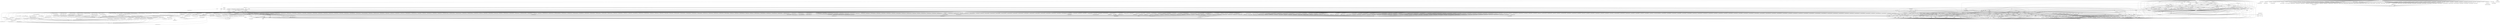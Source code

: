 digraph depends {
    node [shape=plaintext]
"angstrom-feed-configs" -> "opkg" [style=dotted]
"angstrom-packagegroup-boot" -> "angstrom-version"
"angstrom-packagegroup-boot" -> "packagegroup-boot"
"avahi-daemon" -> "base-files"
"avahi-daemon" -> "base-passwd"
"avahi-daemon" -> "libavahi-common3"
"avahi-daemon" -> "libavahi-core7"
"avahi-daemon" -> "libc6"
"avahi-daemon" -> "libcap2"
"avahi-daemon" -> "libdaemon0"
"avahi-daemon" -> "libdbus-1-3"
"avahi-daemon" -> "libexpat1"
"avahi-daemon" -> "libnss-mdns" [style=dotted]
"avahi-daemon" -> "shadow"
"avahi-utils" -> "libavahi-client3"
"avahi-utils" -> "libavahi-common3"
"avahi-utils" -> "libc6"
"bash" -> "base-files"
"bash" -> "libc6"
"bash" -> "libtinfo5"
"bash" -> "update-alternatives-opkg"
"bluez5" -> "libc6"
"bluez5" -> "libdbus-1-3"
"bluez5" -> "libglib-2.0-0"
"bluez5" -> "libreadline7"
"bluez5" -> "libudev1"
"busybox" -> "busybox-syslog" [style=dotted]
"busybox" -> "busybox-udhcpc" [style=dotted]
"busybox" -> "libc6"
"busybox" -> "update-alternatives-opkg"
"ca-certificates" -> "openssl"
"collectd" -> "iptables"
"collectd" -> "libatasmart4"
"collectd" -> "libc6"
"collectd" -> "libcap2"
"collectd" -> "libcrypto1.0.2"
"collectd" -> "libcurl4"
"collectd" -> "libltdl7"
"collectd" -> "libnetsnmp30"
"collectd" -> "libpcap1"
"collectd" -> "libsensors4"
"collectd" -> "libssl1.0.2"
"collectd" -> "libudev1"
"collectd" -> "libxml2"
"collectd" -> "libyajl2"
"collectd" -> "libz1"
"collectd" -> "rrdtool"
"coreutils" -> "libattr1"
"coreutils" -> "libc6"
"coreutils" -> "libcap2"
"coreutils" -> "libgmp10"
"coreutils" -> "update-alternatives-opkg"
"cpio" -> "libc6"
"cpio" -> "update-alternatives-opkg"
"cpufreq-tweaks" -> "cpufrequtils"
"cpufrequtils" -> "libc6"
"curl" -> "libc6"
"curl" -> "libcurl4"
"dbus-1" -> "base-files"
"dbus-1" -> "base-passwd"
"dbus-1" -> "libc6"
"dbus-1" -> "libdbus-1-3"
"dbus-1" -> "libexpat1"
"dbus-1" -> "libsystemd0"
"dbus-1" -> "libx11-6"
"dbus-1" -> "shadow"
"domoticz" -> "base-files"
"domoticz" -> "base-passwd"
"domoticz" -> "kernel-module-cdc-acm" [style=dotted]
"domoticz" -> "kernel-module-usbserial" [style=dotted]
"domoticz" -> "libc6"
"domoticz" -> "libcurl4"
"domoticz" -> "libusb-0.1-4"
"domoticz" -> "libz1"
"domoticz" -> "openzwave"
"domoticz" -> "python3" [style=dotted]
"domoticz" -> "shadow"
"dracut" -> "bash"
"dracut" -> "busybox" [style=dotted]
"dracut" -> "coreutils" [style=dotted]
"dracut" -> "cpio"
"dracut" -> "findutils"
"dracut" -> "kernel-modules" [style=dotted]
"dracut" -> "ldd"
"dracut" -> "libc6"
"dracut" -> "libkmod2"
"dracut" -> "systemd"
"dracut" -> "util-linux"
"dracut" -> "util-linux-blkid"
"dracut" -> "util-linux-getopt"
"e2fsprogs-e2fsck" -> "libblkid1"
"e2fsprogs-e2fsck" -> "libc6"
"e2fsprogs-e2fsck" -> "libcom-err2"
"e2fsprogs-e2fsck" -> "libe2p2"
"e2fsprogs-e2fsck" -> "libext2fs2"
"e2fsprogs-e2fsck" -> "libuuid1"
"e2fsprogs-resize2fs" -> "libc6"
"e2fsprogs-resize2fs" -> "libcom-err2"
"e2fsprogs-resize2fs" -> "libe2p2"
"e2fsprogs-resize2fs" -> "libext2fs2"
"findutils" -> "libc6"
"findutils" -> "update-alternatives-opkg"
"fixmac" -> "ranpwd"
"gptfdisk" -> "libc6"
"gptfdisk" -> "libgcc1"
"gptfdisk" -> "libncursesw5"
"gptfdisk" -> "libpopt0"
"gptfdisk" -> "libstdc++6"
"gptfdisk" -> "libtinfo5"
"gptfdisk" -> "libuuid1"
"htop" -> "libc6"
"htop" -> "libncursesw5"
"htop" -> "libtinfo5"
"htop" -> "ncurses-terminfo"
"iproute2-tc" -> "iptables"
"iproute2-tc" -> "libc6"
"iproute2-tc" -> "libelf1"
"iptables" -> "kernel-module-iptable-filter" [style=dotted]
"iptables" -> "kernel-module-iptable-nat" [style=dotted]
"iptables" -> "kernel-module-ip-tables" [style=dotted]
"iptables" -> "kernel-module-ipt-masquerade" [style=dotted]
"iptables" -> "kernel-module-nf-conntrack-ipv4" [style=dotted]
"iptables" -> "kernel-module-nf-conntrack" [style=dotted]
"iptables" -> "kernel-module-nf-defrag-ipv4" [style=dotted]
"iptables" -> "kernel-module-nf-nat" [style=dotted]
"iptables" -> "kernel-module-x-tables" [style=dotted]
"iptables" -> "libc6"
"iw" -> "libc6"
"iw" -> "libnl-3-200"
"iw" -> "libnl-genl-3-200"
"kernel-module-ablk-helper-4.3.0" -> "kernel-module-cryptd-4.3.0"
"kernel-module-adv7180-4.3.0" -> "kernel-module-media-4.3.0"
"kernel-module-adv7180-4.3.0" -> "kernel-module-v4l2-common-4.3.0"
"kernel-module-adv7180-4.3.0" -> "kernel-module-videodev-4.3.0"
"kernel-module-adxl34x-i2c-4.3.0" -> "kernel-module-adxl34x-4.3.0"
"kernel-module-adxl34x-spi-4.3.0" -> "kernel-module-adxl34x-4.3.0"
"kernel-module-aes-arm-bs-4.3.0" -> "kernel-module-ablk-helper-4.3.0"
"kernel-module-aes-arm-bs-4.3.0" -> "kernel-module-aes-arm-4.3.0"
"kernel-module-aes-arm-ce-4.3.0" -> "kernel-module-ablk-helper-4.3.0"
"kernel-module-ah6-4.3.0" -> "kernel-module-xfrm-algo-4.3.0"
"kernel-module-aircable-4.3.0" -> "kernel-module-usbserial-4.3.0"
"kernel-module-algif-hash-4.3.0" -> "kernel-module-af-alg-4.3.0"
"kernel-module-algif-skcipher-4.3.0" -> "kernel-module-af-alg-4.3.0"
"kernel-module-ark3116-4.3.0" -> "kernel-module-usbserial-4.3.0"
"kernel-module-belkin-sa-4.3.0" -> "kernel-module-usbserial-4.3.0"
"kernel-module-blowfish-generic-4.3.0" -> "kernel-module-blowfish-common-4.3.0"
"kernel-module-bnep-4.3.0" -> "kernel-module-bluetooth-4.3.0"
"kernel-module-brcmfmac-4.3.0" -> "kernel-module-brcmutil-4.3.0"
"kernel-module-brcmfmac-4.3.0" -> "kernel-module-cfg80211-4.3.0"
"kernel-module-btbcm-4.3.0" -> "kernel-module-bluetooth-4.3.0"
"kernel-module-btintel-4.3.0" -> "kernel-module-bluetooth-4.3.0"
"kernel-module-btmrvl-4.3.0" -> "kernel-module-bluetooth-4.3.0"
"kernel-module-btmrvl-sdio-4.3.0" -> "kernel-module-bluetooth-4.3.0"
"kernel-module-btmrvl-sdio-4.3.0" -> "kernel-module-btmrvl-4.3.0"
"kernel-module-btrtl-4.3.0" -> "kernel-module-bluetooth-4.3.0"
"kernel-module-btsdio-4.3.0" -> "kernel-module-bluetooth-4.3.0"
"kernel-module-btusb-4.3.0" -> "kernel-module-bluetooth-4.3.0"
"kernel-module-btusb-4.3.0" -> "kernel-module-btbcm-4.3.0"
"kernel-module-btusb-4.3.0" -> "kernel-module-btintel-4.3.0"
"kernel-module-btusb-4.3.0" -> "kernel-module-btrtl-4.3.0"
"kernel-module-cast5-generic-4.3.0" -> "kernel-module-cast-common-4.3.0"
"kernel-module-cast6-generic-4.3.0" -> "kernel-module-cast-common-4.3.0"
"kernel-module-ch341-4.3.0" -> "kernel-module-usbserial-4.3.0"
"kernel-module-cp210x-4.3.0" -> "kernel-module-usbserial-4.3.0"
"kernel-module-cpu-notifier-error-inject-4.3.0" -> "kernel-module-notifier-error-inject-4.3.0"
"kernel-module-cyapatp-4.3.0" -> "kernel-module-crc-itu-t-4.3.0"
"kernel-module-cyberjack-4.3.0" -> "kernel-module-usbserial-4.3.0"
"kernel-module-cypress-m8-4.3.0" -> "kernel-module-usbserial-4.3.0"
"kernel-module-digi-acceleport-4.3.0" -> "kernel-module-usbserial-4.3.0"
"kernel-module-empeg-4.3.0" -> "kernel-module-usbserial-4.3.0"
"kernel-module-esp6-4.3.0" -> "kernel-module-xfrm-algo-4.3.0"
"kernel-module-f81232-4.3.0" -> "kernel-module-usbserial-4.3.0"
"kernel-module-ftdi-sio-4.3.0" -> "kernel-module-usbserial-4.3.0"
"kernel-module-garmin-gps-4.3.0" -> "kernel-module-usbserial-4.3.0"
"kernel-module-g-cdc-4.3.0" -> "kernel-module-libcomposite-4.3.0"
"kernel-module-g-cdc-4.3.0" -> "kernel-module-u-ether-4.3.0"
"kernel-module-g-ether-4.3.0" -> "kernel-module-libcomposite-4.3.0"
"kernel-module-g-ether-4.3.0" -> "kernel-module-u-ether-4.3.0"
"kernel-module-g-ether-4.3.0" -> "kernel-module-usb-f-rndis-4.3.0"
"kernel-module-ghash-arm-ce-4.3.0" -> "kernel-module-cryptd-4.3.0"
"kernel-module-ghash-generic-4.3.0" -> "kernel-module-gf128mul-4.3.0"
"kernel-module-g-serial-4.3.0" -> "kernel-module-libcomposite-4.3.0"
"kernel-module-gspca-main-4.3.0" -> "kernel-module-videodev-4.3.0"
"kernel-module-hci-uart-4.3.0" -> "kernel-module-bluetooth-4.3.0"
"kernel-module-hci-uart-4.3.0" -> "kernel-module-btbcm-4.3.0"
"kernel-module-hci-uart-4.3.0" -> "kernel-module-btintel-4.3.0"
"kernel-module-hci-vhci-4.3.0" -> "kernel-module-bluetooth-4.3.0"
"kernel-module-hidp-4.3.0" -> "kernel-module-bluetooth-4.3.0"
"kernel-module-hid-prodikeys-4.3.0" -> "kernel-module-snd-4.3.0"
"kernel-module-hid-prodikeys-4.3.0" -> "kernel-module-snd-rawmidi-4.3.0"
"kernel-module-hid-roccat-arvo-4.3.0" -> "kernel-module-hid-roccat-4.3.0"
"kernel-module-hid-roccat-arvo-4.3.0" -> "kernel-module-hid-roccat-common-4.3.0"
"kernel-module-hid-roccat-isku-4.3.0" -> "kernel-module-hid-roccat-4.3.0"
"kernel-module-hid-roccat-isku-4.3.0" -> "kernel-module-hid-roccat-common-4.3.0"
"kernel-module-hid-roccat-kone-4.3.0" -> "kernel-module-hid-roccat-4.3.0"
"kernel-module-hid-roccat-koneplus-4.3.0" -> "kernel-module-hid-roccat-4.3.0"
"kernel-module-hid-roccat-koneplus-4.3.0" -> "kernel-module-hid-roccat-common-4.3.0"
"kernel-module-hid-roccat-konepure-4.3.0" -> "kernel-module-hid-roccat-4.3.0"
"kernel-module-hid-roccat-konepure-4.3.0" -> "kernel-module-hid-roccat-common-4.3.0"
"kernel-module-hid-roccat-kovaplus-4.3.0" -> "kernel-module-hid-roccat-4.3.0"
"kernel-module-hid-roccat-kovaplus-4.3.0" -> "kernel-module-hid-roccat-common-4.3.0"
"kernel-module-hid-roccat-lua-4.3.0" -> "kernel-module-hid-roccat-common-4.3.0"
"kernel-module-hid-roccat-pyra-4.3.0" -> "kernel-module-hid-roccat-4.3.0"
"kernel-module-hid-roccat-pyra-4.3.0" -> "kernel-module-hid-roccat-common-4.3.0"
"kernel-module-hid-roccat-ryos-4.3.0" -> "kernel-module-hid-roccat-4.3.0"
"kernel-module-hid-roccat-ryos-4.3.0" -> "kernel-module-hid-roccat-common-4.3.0"
"kernel-module-hid-roccat-savu-4.3.0" -> "kernel-module-hid-roccat-4.3.0"
"kernel-module-hid-roccat-savu-4.3.0" -> "kernel-module-hid-roccat-common-4.3.0"
"kernel-module-hwa-rc-4.3.0" -> "kernel-module-uwb-4.3.0"
"kernel-module-i1480-est-4.3.0" -> "kernel-module-uwb-4.3.0"
"kernel-module-io-edgeport-4.3.0" -> "kernel-module-usbserial-4.3.0"
"kernel-module-io-ti-4.3.0" -> "kernel-module-usbserial-4.3.0"
"kernel-module-ip6-tunnel-4.3.0" -> "kernel-module-tunnel6-4.3.0"
"kernel-module-ipaq-4.3.0" -> "kernel-module-usbserial-4.3.0"
"kernel-module-ipcomp6-4.3.0" -> "kernel-module-xfrm6-tunnel-4.3.0"
"kernel-module-ipcomp6-4.3.0" -> "kernel-module-xfrm-ipcomp-4.3.0"
"kernel-module-ipw-4.3.0" -> "kernel-module-usbserial-4.3.0"
"kernel-module-ipw-4.3.0" -> "kernel-module-usb-wwan-4.3.0"
"kernel-module-ir-usb-4.3.0" -> "kernel-module-usbserial-4.3.0"
"kernel-module-iuu-phoenix-4.3.0" -> "kernel-module-usbserial-4.3.0"
"kernel-module-keyspan-4.3.0" -> "kernel-module-ezusb-4.3.0"
"kernel-module-keyspan-4.3.0" -> "kernel-module-usbserial-4.3.0"
"kernel-module-keyspan-pda-4.3.0" -> "kernel-module-ezusb-4.3.0"
"kernel-module-keyspan-pda-4.3.0" -> "kernel-module-usbserial-4.3.0"
"kernel-module-kl5kusb105-4.3.0" -> "kernel-module-usbserial-4.3.0"
"kernel-module-kobil-sct-4.3.0" -> "kernel-module-usbserial-4.3.0"
"kernel-module-libcomposite-4.3.0" -> "kernel-module-configfs-4.3.0"
"kernel-module-lrw-4.3.0" -> "kernel-module-gf128mul-4.3.0"
"kernel-module-lz4-4.3.0" -> "kernel-module-lz4-compress-4.3.0"
"kernel-module-lz4hc-4.3.0" -> "kernel-module-lz4hc-compress-4.3.0"
"kernel-module-mac80211-4.3.0" -> "kernel-module-cfg80211-4.3.0"
"kernel-module-mac80211-hwsim-4.3.0" -> "kernel-module-cfg80211-4.3.0"
"kernel-module-mac80211-hwsim-4.3.0" -> "kernel-module-mac80211-4.3.0"
"kernel-module-mct-u232-4.3.0" -> "kernel-module-usbserial-4.3.0"
"kernel-module-metro-usb-4.3.0" -> "kernel-module-usbserial-4.3.0"
"kernel-module-ml86v7667-4.3.0" -> "kernel-module-v4l2-common-4.3.0"
"kernel-module-ml86v7667-4.3.0" -> "kernel-module-videodev-4.3.0"
"kernel-module-mos7720-4.3.0" -> "kernel-module-usbserial-4.3.0"
"kernel-module-mos7840-4.3.0" -> "kernel-module-usbserial-4.3.0"
"kernel-module-mwifiex-4.3.0" -> "kernel-module-cfg80211-4.3.0"
"kernel-module-mwifiex-sdio-4.3.0" -> "kernel-module-mwifiex-4.3.0"
"kernel-module-mxuport-4.3.0" -> "kernel-module-usbserial-4.3.0"
"kernel-module-navman-4.3.0" -> "kernel-module-usbserial-4.3.0"
"kernel-module-nouveau-4.3.0" -> "kernel-module-ttm-4.3.0"
"kernel-module-omninet-4.3.0" -> "kernel-module-usbserial-4.3.0"
"kernel-module-opticon-4.3.0" -> "kernel-module-usbserial-4.3.0"
"kernel-module-option-4.3.0" -> "kernel-module-usbserial-4.3.0"
"kernel-module-option-4.3.0" -> "kernel-module-usb-wwan-4.3.0"
"kernel-module-oti6858-4.3.0" -> "kernel-module-usbserial-4.3.0"
"kernel-module-phy-am335x-4.3.0" -> "kernel-module-phy-am335x-control-4.3.0"
"kernel-module-pl2303-4.3.0" -> "kernel-module-usbserial-4.3.0"
"kernel-module-pm-notifier-error-inject-4.3.0" -> "kernel-module-notifier-error-inject-4.3.0"
"kernel-module-qcaux-4.3.0" -> "kernel-module-usbserial-4.3.0"
"kernel-module-qcserial-4.3.0" -> "kernel-module-usbserial-4.3.0"
"kernel-module-qcserial-4.3.0" -> "kernel-module-usb-wwan-4.3.0"
"kernel-module-quatech2-4.3.0" -> "kernel-module-usbserial-4.3.0"
"kernel-module-r8723bs-4.3.0" -> "kernel-module-cfg80211-4.3.0"
"kernel-module-rcar-vin-4.3.0" -> "kernel-module-soc-camera-4.3.0"
"kernel-module-rcar-vin-4.3.0" -> "kernel-module-soc-mediabus-4.3.0"
"kernel-module-rcar-vin-4.3.0" -> "kernel-module-soc-scale-crop-4.3.0"
"kernel-module-rcar-vin-4.3.0" -> "kernel-module-v4l2-common-4.3.0"
"kernel-module-rcar-vin-4.3.0" -> "kernel-module-videobuf2-core-4.3.0"
"kernel-module-rcar-vin-4.3.0" -> "kernel-module-videobuf2-dma-contig-4.3.0"
"kernel-module-rcar-vin-4.3.0" -> "kernel-module-videodev-4.3.0"
"kernel-module-rfcomm-4.3.0" -> "kernel-module-bluetooth-4.3.0"
"kernel-module-rt2800lib-4.3.0" -> "kernel-module-crc-ccitt-4.3.0"
"kernel-module-rt2800lib-4.3.0" -> "kernel-module-mac80211-4.3.0"
"kernel-module-rt2800lib-4.3.0" -> "kernel-module-rt2x00lib-4.3.0"
"kernel-module-rt2800usb-4.3.0" -> "kernel-module-rt2800lib-4.3.0"
"kernel-module-rt2800usb-4.3.0" -> "kernel-module-rt2x00lib-4.3.0"
"kernel-module-rt2800usb-4.3.0" -> "kernel-module-rt2x00usb-4.3.0"
"kernel-module-rt2x00lib-4.3.0" -> "kernel-module-cfg80211-4.3.0"
"kernel-module-rt2x00lib-4.3.0" -> "kernel-module-mac80211-4.3.0"
"kernel-module-rt2x00usb-4.3.0" -> "kernel-module-mac80211-4.3.0"
"kernel-module-rt2x00usb-4.3.0" -> "kernel-module-rt2x00lib-4.3.0"
"kernel-module-rtl8187-4.3.0" -> "kernel-module-cfg80211-4.3.0"
"kernel-module-rtl8187-4.3.0" -> "kernel-module-mac80211-4.3.0"
"kernel-module-rtl8192c-common-4.3.0" -> "kernel-module-rtlwifi-4.3.0"
"kernel-module-rtl8192cu-4.3.0" -> "kernel-module-mac80211-4.3.0"
"kernel-module-rtl8192cu-4.3.0" -> "kernel-module-rtl8192c-common-4.3.0"
"kernel-module-rtl8192cu-4.3.0" -> "kernel-module-rtl-usb-4.3.0"
"kernel-module-rtl8192cu-4.3.0" -> "kernel-module-rtlwifi-4.3.0"
"kernel-module-rtl-usb-4.3.0" -> "kernel-module-mac80211-4.3.0"
"kernel-module-rtl-usb-4.3.0" -> "kernel-module-rtlwifi-4.3.0"
"kernel-module-rtlwifi-4.3.0" -> "kernel-module-cfg80211-4.3.0"
"kernel-module-rtlwifi-4.3.0" -> "kernel-module-mac80211-4.3.0"
"kernel-module-safe-serial-4.3.0" -> "kernel-module-usbserial-4.3.0"
"kernel-module-sha1-arm-ce-4.3.0" -> "kernel-module-sha1-arm-4.3.0"
"kernel-module-sha1-arm-neon-4.3.0" -> "kernel-module-sha1-arm-4.3.0"
"kernel-module-sha2-arm-ce-4.3.0" -> "kernel-module-sha256-arm-4.3.0"
"kernel-module-sierra-4.3.0" -> "kernel-module-usbserial-4.3.0"
"kernel-modules" -> "kernel-module-ablk-helper-4.3.0"
"kernel-modules" -> "kernel-module-ac97-bus-4.3.0"
"kernel-modules" -> "kernel-module-adutux-4.3.0"
"kernel-modules" -> "kernel-module-adv7180-4.3.0"
"kernel-modules" -> "kernel-module-adv7511-4.3.0"
"kernel-modules" -> "kernel-module-adxl34x-4.3.0"
"kernel-modules" -> "kernel-module-adxl34x-i2c-4.3.0"
"kernel-modules" -> "kernel-module-adxl34x-spi-4.3.0"
"kernel-modules" -> "kernel-module-aes-arm-4.3.0"
"kernel-modules" -> "kernel-module-aes-arm-bs-4.3.0"
"kernel-modules" -> "kernel-module-aes-arm-ce-4.3.0"
"kernel-modules" -> "kernel-module-af-alg-4.3.0"
"kernel-modules" -> "kernel-module-ah6-4.3.0"
"kernel-modules" -> "kernel-module-aircable-4.3.0"
"kernel-modules" -> "kernel-module-algif-hash-4.3.0"
"kernel-modules" -> "kernel-module-algif-skcipher-4.3.0"
"kernel-modules" -> "kernel-module-ansi-cprng-4.3.0"
"kernel-modules" -> "kernel-module-anubis-4.3.0"
"kernel-modules" -> "kernel-module-appledisplay-4.3.0"
"kernel-modules" -> "kernel-module-arc4-4.3.0"
"kernel-modules" -> "kernel-module-ark3116-4.3.0"
"kernel-modules" -> "kernel-module-at91-adc-4.3.0"
"kernel-modules" -> "kernel-module-at91-can-4.3.0"
"kernel-modules" -> "kernel-module-atmel-aes-4.3.0"
"kernel-modules" -> "kernel-module-atmel-sha-4.3.0"
"kernel-modules" -> "kernel-module-atmel-ssc-4.3.0"
"kernel-modules" -> "kernel-module-atmel-tdes-4.3.0"
"kernel-modules" -> "kernel-module-belkin-sa-4.3.0"
"kernel-modules" -> "kernel-module-berlin2-adc-4.3.0"
"kernel-modules" -> "kernel-module-blowfish-common-4.3.0"
"kernel-modules" -> "kernel-module-blowfish-generic-4.3.0"
"kernel-modules" -> "kernel-module-bluetooth-4.3.0"
"kernel-modules" -> "kernel-module-bnep-4.3.0"
"kernel-modules" -> "kernel-module-brcmfmac-4.3.0"
"kernel-modules" -> "kernel-module-brcmutil-4.3.0"
"kernel-modules" -> "kernel-module-btbcm-4.3.0"
"kernel-modules" -> "kernel-module-btintel-4.3.0"
"kernel-modules" -> "kernel-module-btmrvl-4.3.0"
"kernel-modules" -> "kernel-module-btmrvl-sdio-4.3.0"
"kernel-modules" -> "kernel-module-btrtl-4.3.0"
"kernel-modules" -> "kernel-module-btsdio-4.3.0"
"kernel-modules" -> "kernel-module-btusb-4.3.0"
"kernel-modules" -> "kernel-module-camellia-generic-4.3.0"
"kernel-modules" -> "kernel-module-cast5-generic-4.3.0"
"kernel-modules" -> "kernel-module-cast6-generic-4.3.0"
"kernel-modules" -> "kernel-module-cast-common-4.3.0"
"kernel-modules" -> "kernel-module-ccm-4.3.0"
"kernel-modules" -> "kernel-module-cdc-acm-4.3.0"
"kernel-modules" -> "kernel-module-cdc-wdm-4.3.0"
"kernel-modules" -> "kernel-module-cfg80211-4.3.0"
"kernel-modules" -> "kernel-module-ch341-4.3.0"
"kernel-modules" -> "kernel-module-cifs-4.3.0"
"kernel-modules" -> "kernel-module-clk-max77802-4.3.0"
"kernel-modules" -> "kernel-module-clk-s2mps11-4.3.0"
"kernel-modules" -> "kernel-module-cmac-4.3.0"
"kernel-modules" -> "kernel-module-configfs-4.3.0"
"kernel-modules" -> "kernel-module-cordic-4.3.0"
"kernel-modules" -> "kernel-module-cp210x-4.3.0"
"kernel-modules" -> "kernel-module-cpu-notifier-error-inject-4.3.0"
"kernel-modules" -> "kernel-module-crc32-4.3.0"
"kernel-modules" -> "kernel-module-crc7-4.3.0"
"kernel-modules" -> "kernel-module-crc-ccitt-4.3.0"
"kernel-modules" -> "kernel-module-crc-itu-t-4.3.0"
"kernel-modules" -> "kernel-module-cros-ec-devs-4.3.0"
"kernel-modules" -> "kernel-module-cros-ec-i2c-4.3.0"
"kernel-modules" -> "kernel-module-cryptd-4.3.0"
"kernel-modules" -> "kernel-module-ctr-4.3.0"
"kernel-modules" -> "kernel-module-cts-4.3.0"
"kernel-modules" -> "kernel-module-cyapatp-4.3.0"
"kernel-modules" -> "kernel-module-cyberjack-4.3.0"
"kernel-modules" -> "kernel-module-cypress-cy7c63-4.3.0"
"kernel-modules" -> "kernel-module-cypress-m8-4.3.0"
"kernel-modules" -> "kernel-module-cytherm-4.3.0"
"kernel-modules" -> "kernel-module-davinci-wdt-4.3.0"
"kernel-modules" -> "kernel-module-digi-acceleport-4.3.0"
"kernel-modules" -> "kernel-module-drbg-4.3.0"
"kernel-modules" -> "kernel-module-dwc2-4.3.0"
"kernel-modules" -> "kernel-module-ecb-4.3.0"
"kernel-modules" -> "kernel-module-echainiv-4.3.0"
"kernel-modules" -> "kernel-module-ehci-msm-4.3.0"
"kernel-modules" -> "kernel-module-ehset-4.3.0"
"kernel-modules" -> "kernel-module-emi26-4.3.0"
"kernel-modules" -> "kernel-module-emi62-4.3.0"
"kernel-modules" -> "kernel-module-empeg-4.3.0"
"kernel-modules" -> "kernel-module-encrypted-keys-4.3.0"
"kernel-modules" -> "kernel-module-esp6-4.3.0"
"kernel-modules" -> "kernel-module-exynos-adc-4.3.0"
"kernel-modules" -> "kernel-module-exynosdrm-4.3.0"
"kernel-modules" -> "kernel-module-ezusb-4.3.0"
"kernel-modules" -> "kernel-module-f81232-4.3.0"
"kernel-modules" -> "kernel-module-fcrypt-4.3.0"
"kernel-modules" -> "kernel-module-ftdi-elan-4.3.0"
"kernel-modules" -> "kernel-module-ftdi-sio-4.3.0"
"kernel-modules" -> "kernel-module-fuse-4.3.0"
"kernel-modules" -> "kernel-module-gadgetfs-4.3.0"
"kernel-modules" -> "kernel-module-garmin-gps-4.3.0"
"kernel-modules" -> "kernel-module-g-cdc-4.3.0"
"kernel-modules" -> "kernel-module-gcm-4.3.0"
"kernel-modules" -> "kernel-module-g-ether-4.3.0"
"kernel-modules" -> "kernel-module-gf128mul-4.3.0"
"kernel-modules" -> "kernel-module-ghash-arm-ce-4.3.0"
"kernel-modules" -> "kernel-module-ghash-generic-4.3.0"
"kernel-modules" -> "kernel-module-governor-simpleondemand-4.3.0"
"kernel-modules" -> "kernel-module-g-serial-4.3.0"
"kernel-modules" -> "kernel-module-gspca-main-4.3.0"
"kernel-modules" -> "kernel-module-hci-uart-4.3.0"
"kernel-modules" -> "kernel-module-hci-vhci-4.3.0"
"kernel-modules" -> "kernel-module-hid-a4tech-4.3.0"
"kernel-modules" -> "kernel-module-hid-apple-4.3.0"
"kernel-modules" -> "kernel-module-hid-aureal-4.3.0"
"kernel-modules" -> "kernel-module-hid-axff-4.3.0"
"kernel-modules" -> "kernel-module-hid-belkin-4.3.0"
"kernel-modules" -> "kernel-module-hid-betopff-4.3.0"
"kernel-modules" -> "kernel-module-hid-cherry-4.3.0"
"kernel-modules" -> "kernel-module-hid-chicony-4.3.0"
"kernel-modules" -> "kernel-module-hid-cp2112-4.3.0"
"kernel-modules" -> "kernel-module-hid-cypress-4.3.0"
"kernel-modules" -> "kernel-module-hid-dr-4.3.0"
"kernel-modules" -> "kernel-module-hid-elecom-4.3.0"
"kernel-modules" -> "kernel-module-hid-elo-4.3.0"
"kernel-modules" -> "kernel-module-hid-emsff-4.3.0"
"kernel-modules" -> "kernel-module-hid-ezkey-4.3.0"
"kernel-modules" -> "kernel-module-hid-gaff-4.3.0"
"kernel-modules" -> "kernel-module-hid-generic-4.3.0"
"kernel-modules" -> "kernel-module-hid-gyration-4.3.0"
"kernel-modules" -> "kernel-module-hid-holtekff-4.3.0"
"kernel-modules" -> "kernel-module-hid-holtek-kbd-4.3.0"
"kernel-modules" -> "kernel-module-hid-holtek-mouse-4.3.0"
"kernel-modules" -> "kernel-module-hid-icade-4.3.0"
"kernel-modules" -> "kernel-module-hid-kensington-4.3.0"
"kernel-modules" -> "kernel-module-hid-keytouch-4.3.0"
"kernel-modules" -> "kernel-module-hid-kye-4.3.0"
"kernel-modules" -> "kernel-module-hid-lcpower-4.3.0"
"kernel-modules" -> "kernel-module-hid-lenovo-4.3.0"
"kernel-modules" -> "kernel-module-hid-logitech-4.3.0"
"kernel-modules" -> "kernel-module-hid-logitech-dj-4.3.0"
"kernel-modules" -> "kernel-module-hid-logitech-hidpp-4.3.0"
"kernel-modules" -> "kernel-module-hid-magicmouse-4.3.0"
"kernel-modules" -> "kernel-module-hid-microsoft-4.3.0"
"kernel-modules" -> "kernel-module-hid-monterey-4.3.0"
"kernel-modules" -> "kernel-module-hid-multitouch-4.3.0"
"kernel-modules" -> "kernel-module-hid-ntrig-4.3.0"
"kernel-modules" -> "kernel-module-hid-ortek-4.3.0"
"kernel-modules" -> "kernel-module-hidp-4.3.0"
"kernel-modules" -> "kernel-module-hid-penmount-4.3.0"
"kernel-modules" -> "kernel-module-hid-petalynx-4.3.0"
"kernel-modules" -> "kernel-module-hid-picolcd-4.3.0"
"kernel-modules" -> "kernel-module-hid-pl-4.3.0"
"kernel-modules" -> "kernel-module-hid-plantronics-4.3.0"
"kernel-modules" -> "kernel-module-hid-primax-4.3.0"
"kernel-modules" -> "kernel-module-hid-prodikeys-4.3.0"
"kernel-modules" -> "kernel-module-hid-rmi-4.3.0"
"kernel-modules" -> "kernel-module-hid-roccat-4.3.0"
"kernel-modules" -> "kernel-module-hid-roccat-arvo-4.3.0"
"kernel-modules" -> "kernel-module-hid-roccat-common-4.3.0"
"kernel-modules" -> "kernel-module-hid-roccat-isku-4.3.0"
"kernel-modules" -> "kernel-module-hid-roccat-kone-4.3.0"
"kernel-modules" -> "kernel-module-hid-roccat-koneplus-4.3.0"
"kernel-modules" -> "kernel-module-hid-roccat-konepure-4.3.0"
"kernel-modules" -> "kernel-module-hid-roccat-kovaplus-4.3.0"
"kernel-modules" -> "kernel-module-hid-roccat-lua-4.3.0"
"kernel-modules" -> "kernel-module-hid-roccat-pyra-4.3.0"
"kernel-modules" -> "kernel-module-hid-roccat-ryos-4.3.0"
"kernel-modules" -> "kernel-module-hid-roccat-savu-4.3.0"
"kernel-modules" -> "kernel-module-hid-saitek-4.3.0"
"kernel-modules" -> "kernel-module-hid-samsung-4.3.0"
"kernel-modules" -> "kernel-module-hid-sensor-hub-4.3.0"
"kernel-modules" -> "kernel-module-hid-sjoy-4.3.0"
"kernel-modules" -> "kernel-module-hid-sony-4.3.0"
"kernel-modules" -> "kernel-module-hid-speedlink-4.3.0"
"kernel-modules" -> "kernel-module-hid-steelseries-4.3.0"
"kernel-modules" -> "kernel-module-hid-sunplus-4.3.0"
"kernel-modules" -> "kernel-module-hid-thingm-4.3.0"
"kernel-modules" -> "kernel-module-hid-tivo-4.3.0"
"kernel-modules" -> "kernel-module-hid-tmff-4.3.0"
"kernel-modules" -> "kernel-module-hid-topseed-4.3.0"
"kernel-modules" -> "kernel-module-hid-twinhan-4.3.0"
"kernel-modules" -> "kernel-module-hid-uclogic-4.3.0"
"kernel-modules" -> "kernel-module-hid-waltop-4.3.0"
"kernel-modules" -> "kernel-module-hid-wiimote-4.3.0"
"kernel-modules" -> "kernel-module-hid-xinmo-4.3.0"
"kernel-modules" -> "kernel-module-hid-zpff-4.3.0"
"kernel-modules" -> "kernel-module-hid-zydacron-4.3.0"
"kernel-modules" -> "kernel-module-highbank-cpufreq-4.3.0"
"kernel-modules" -> "kernel-module-hwa-rc-4.3.0"
"kernel-modules" -> "kernel-module-i1480-dfu-usb-4.3.0"
"kernel-modules" -> "kernel-module-i1480-est-4.3.0"
"kernel-modules" -> "kernel-module-i2c-arb-gpio-challenge-4.3.0"
"kernel-modules" -> "kernel-module-i2c-at91-4.3.0"
"kernel-modules" -> "kernel-module-i2c-cros-ec-tunnel-4.3.0"
"kernel-modules" -> "kernel-module-i2c-digicolor-4.3.0"
"kernel-modules" -> "kernel-module-i2c-gpio-4.3.0"
"kernel-modules" -> "kernel-module-idmouse-4.3.0"
"kernel-modules" -> "kernel-module-input-leds-4.3.0"
"kernel-modules" -> "kernel-module-io-edgeport-4.3.0"
"kernel-modules" -> "kernel-module-io-ti-4.3.0"
"kernel-modules" -> "kernel-module-iowarrior-4.3.0"
"kernel-modules" -> "kernel-module-ip6-tunnel-4.3.0"
"kernel-modules" -> "kernel-module-ipaq-4.3.0"
"kernel-modules" -> "kernel-module-ipcomp6-4.3.0"
"kernel-modules" -> "kernel-module-ipw-4.3.0"
"kernel-modules" -> "kernel-module-ir-usb-4.3.0"
"kernel-modules" -> "kernel-module-isight-firmware-4.3.0"
"kernel-modules" -> "kernel-module-iuu-phoenix-4.3.0"
"kernel-modules" -> "kernel-module-jitterentropy-rng-4.3.0"
"kernel-modules" -> "kernel-module-keyspan-4.3.0"
"kernel-modules" -> "kernel-module-keyspan-pda-4.3.0"
"kernel-modules" -> "kernel-module-khazad-4.3.0"
"kernel-modules" -> "kernel-module-kl5kusb105-4.3.0"
"kernel-modules" -> "kernel-module-kobil-sct-4.3.0"
"kernel-modules" -> "kernel-module-ldusb-4.3.0"
"kernel-modules" -> "kernel-module-legousbtower-4.3.0"
"kernel-modules" -> "kernel-module-libcomposite-4.3.0"
"kernel-modules" -> "kernel-module-libcrc32c-4.3.0"
"kernel-modules" -> "kernel-module-lrw-4.3.0"
"kernel-modules" -> "kernel-module-lz4-4.3.0"
"kernel-modules" -> "kernel-module-lz4-compress-4.3.0"
"kernel-modules" -> "kernel-module-lz4hc-4.3.0"
"kernel-modules" -> "kernel-module-lz4hc-compress-4.3.0"
"kernel-modules" -> "kernel-module-mac80211-4.3.0"
"kernel-modules" -> "kernel-module-mac80211-hwsim-4.3.0"
"kernel-modules" -> "kernel-module-max14577-4.3.0"
"kernel-modules" -> "kernel-module-max14577-charger-4.3.0"
"kernel-modules" -> "kernel-module-max17040-battery-4.3.0"
"kernel-modules" -> "kernel-module-max17042-battery-4.3.0"
"kernel-modules" -> "kernel-module-max77693-4.3.0"
"kernel-modules" -> "kernel-module-max77693-charger-4.3.0"
"kernel-modules" -> "kernel-module-max77802-4.3.0"
"kernel-modules" -> "kernel-module-mct-u232-4.3.0"
"kernel-modules" -> "kernel-module-md4-4.3.0"
"kernel-modules" -> "kernel-module-mdc800-4.3.0"
"kernel-modules" -> "kernel-module-media-4.3.0"
"kernel-modules" -> "kernel-module-metro-usb-4.3.0"
"kernel-modules" -> "kernel-module-michael-mic-4.3.0"
"kernel-modules" -> "kernel-module-microtek-4.3.0"
"kernel-modules" -> "kernel-module-mip6-4.3.0"
"kernel-modules" -> "kernel-module-ml86v7667-4.3.0"
"kernel-modules" -> "kernel-module-mos7720-4.3.0"
"kernel-modules" -> "kernel-module-mos7840-4.3.0"
"kernel-modules" -> "kernel-module-mwifiex-4.3.0"
"kernel-modules" -> "kernel-module-mwifiex-sdio-4.3.0"
"kernel-modules" -> "kernel-module-mxuport-4.3.0"
"kernel-modules" -> "kernel-module-navman-4.3.0"
"kernel-modules" -> "kernel-module-notifier-error-inject-4.3.0"
"kernel-modules" -> "kernel-module-nouveau-4.3.0"
"kernel-modules" -> "kernel-module-ntc-thermistor-4.3.0"
"kernel-modules" -> "kernel-module-nxp-ptn3460-4.3.0"
"kernel-modules" -> "kernel-module-ohci-exynos-4.3.0"
"kernel-modules" -> "kernel-module-omninet-4.3.0"
"kernel-modules" -> "kernel-module-opticon-4.3.0"
"kernel-modules" -> "kernel-module-option-4.3.0"
"kernel-modules" -> "kernel-module-oti6858-4.3.0"
"kernel-modules" -> "kernel-module-panel-samsung-s6e8aa0-4.3.0"
"kernel-modules" -> "kernel-module-parade-ps8622-4.3.0"
"kernel-modules" -> "kernel-module-pcbc-4.3.0"
"kernel-modules" -> "kernel-module-pcrypt-4.3.0"
"kernel-modules" -> "kernel-module-phy-am335x-4.3.0"
"kernel-modules" -> "kernel-module-phy-am335x-control-4.3.0"
"kernel-modules" -> "kernel-module-phy-exynos-usb2-4.3.0"
"kernel-modules" -> "kernel-module-phy-msm-usb-4.3.0"
"kernel-modules" -> "kernel-module-phy-qcom-apq8064-sata-4.3.0"
"kernel-modules" -> "kernel-module-phy-rcar-gen2-4.3.0"
"kernel-modules" -> "kernel-module-phy-rcar-usb-4.3.0"
"kernel-modules" -> "kernel-module-phy-rockchip-usb-4.3.0"
"kernel-modules" -> "kernel-module-pl2303-4.3.0"
"kernel-modules" -> "kernel-module-platform-lcd-4.3.0"
"kernel-modules" -> "kernel-module-pm-notifier-error-inject-4.3.0"
"kernel-modules" -> "kernel-module-pwm-atmel-4.3.0"
"kernel-modules" -> "kernel-module-pwm-atmel-tcb-4.3.0"
"kernel-modules" -> "kernel-module-pwm-regulator-4.3.0"
"kernel-modules" -> "kernel-module-pwm-rockchip-4.3.0"
"kernel-modules" -> "kernel-module-pwm-samsung-4.3.0"
"kernel-modules" -> "kernel-module-pwm-sti-4.3.0"
"kernel-modules" -> "kernel-module-pxa168-eth-4.3.0"
"kernel-modules" -> "kernel-module-qcaux-4.3.0"
"kernel-modules" -> "kernel-module-qcserial-4.3.0"
"kernel-modules" -> "kernel-module-qt1070-4.3.0"
"kernel-modules" -> "kernel-module-quatech2-4.3.0"
"kernel-modules" -> "kernel-module-r8152-4.3.0"
"kernel-modules" -> "kernel-module-r8a66597-hcd-4.3.0"
"kernel-modules" -> "kernel-module-rcar-du-drm-4.3.0"
"kernel-modules" -> "kernel-module-rcar-vin-4.3.0"
"kernel-modules" -> "kernel-module-regmap-spi-4.3.0"
"kernel-modules" -> "kernel-module-renesas-usbhs-4.3.0"
"kernel-modules" -> "kernel-module-rfcomm-4.3.0"
"kernel-modules" -> "kernel-module-rio500-4.3.0"
"kernel-modules" -> "kernel-module-rmd128-4.3.0"
"kernel-modules" -> "kernel-module-rmd160-4.3.0"
"kernel-modules" -> "kernel-module-rmd256-4.3.0"
"kernel-modules" -> "kernel-module-rmd320-4.3.0"
"kernel-modules" -> "kernel-module-rpcsec-gss-krb5-4.3.0"
"kernel-modules" -> "kernel-module-rt2800lib-4.3.0"
"kernel-modules" -> "kernel-module-rt2800usb-4.3.0"
"kernel-modules" -> "kernel-module-rt2x00lib-4.3.0"
"kernel-modules" -> "kernel-module-rt2x00usb-4.3.0"
"kernel-modules" -> "kernel-module-rtc-at91rm9200-4.3.0"
"kernel-modules" -> "kernel-module-rtc-at91sam9-4.3.0"
"kernel-modules" -> "kernel-module-rtc-digicolor-4.3.0"
"kernel-modules" -> "kernel-module-rtc-hym8563-4.3.0"
"kernel-modules" -> "kernel-module-rtc-max77802-4.3.0"
"kernel-modules" -> "kernel-module-rtc-rk808-4.3.0"
"kernel-modules" -> "kernel-module-rtc-rs5c372-4.3.0"
"kernel-modules" -> "kernel-module-rtc-rx8581-4.3.0"
"kernel-modules" -> "kernel-module-rtc-s35390a-4.3.0"
"kernel-modules" -> "kernel-module-rtc-s3c-4.3.0"
"kernel-modules" -> "kernel-module-rtc-s5m-4.3.0"
"kernel-modules" -> "kernel-module-rtl8187-4.3.0"
"kernel-modules" -> "kernel-module-rtl8192c-common-4.3.0"
"kernel-modules" -> "kernel-module-rtl8192cu-4.3.0"
"kernel-modules" -> "kernel-module-rtl-usb-4.3.0"
"kernel-modules" -> "kernel-module-rtlwifi-4.3.0"
"kernel-modules" -> "kernel-module-safe-serial-4.3.0"
"kernel-modules" -> "kernel-module-salsa20-generic-4.3.0"
"kernel-modules" -> "kernel-module-seed-4.3.0"
"kernel-modules" -> "kernel-module-seqiv-4.3.0"
"kernel-modules" -> "kernel-module-serpent-generic-4.3.0"
"kernel-modules" -> "kernel-module-sha1-arm-4.3.0"
"kernel-modules" -> "kernel-module-sha1-arm-ce-4.3.0"
"kernel-modules" -> "kernel-module-sha1-arm-neon-4.3.0"
"kernel-modules" -> "kernel-module-sha256-arm-4.3.0"
"kernel-modules" -> "kernel-module-sha256-generic-4.3.0"
"kernel-modules" -> "kernel-module-sha2-arm-ce-4.3.0"
"kernel-modules" -> "kernel-module-sha512-arm-4.3.0"
"kernel-modules" -> "kernel-module-sha512-generic-4.3.0"
"kernel-modules" -> "kernel-module-sierra-4.3.0"
"kernel-modules" -> "kernel-module-sisusbvga-4.3.0"
"kernel-modules" -> "kernel-module-snd-4.3.0"
"kernel-modules" -> "kernel-module-snd-atmel-soc-wm8904-4.3.0"
"kernel-modules" -> "kernel-module-snd-bcd2000-4.3.0"
"kernel-modules" -> "kernel-module-snd-compress-4.3.0"
"kernel-modules" -> "kernel-module-snd-hda-codec-4.3.0"
"kernel-modules" -> "kernel-module-snd-hda-codec-generic-4.3.0"
"kernel-modules" -> "kernel-module-snd-hda-codec-hdmi-4.3.0"
"kernel-modules" -> "kernel-module-snd-hda-codec-realtek-4.3.0"
"kernel-modules" -> "kernel-module-snd-hda-core-4.3.0"
"kernel-modules" -> "kernel-module-snd-hda-tegra-4.3.0"
"kernel-modules" -> "kernel-module-snd-hwdep-4.3.0"
"kernel-modules" -> "kernel-module-snd-mixer-oss-4.3.0"
"kernel-modules" -> "kernel-module-snd-mtpav-4.3.0"
"kernel-modules" -> "kernel-module-snd-pcm-4.3.0"
"kernel-modules" -> "kernel-module-snd-pcm-dmaengine-4.3.0"
"kernel-modules" -> "kernel-module-snd-rawmidi-4.3.0"
"kernel-modules" -> "kernel-module-snd-seq-4.3.0"
"kernel-modules" -> "kernel-module-snd-seq-device-4.3.0"
"kernel-modules" -> "kernel-module-snd-seq-dummy-4.3.0"
"kernel-modules" -> "kernel-module-snd-seq-midi-4.3.0"
"kernel-modules" -> "kernel-module-snd-seq-midi-event-4.3.0"
"kernel-modules" -> "kernel-module-snd-seq-oss-4.3.0"
"kernel-modules" -> "kernel-module-snd-seq-virmidi-4.3.0"
"kernel-modules" -> "kernel-module-snd-soc-ak4642-4.3.0"
"kernel-modules" -> "kernel-module-snd-soc-alc5632-4.3.0"
"kernel-modules" -> "kernel-module-snd-soc-atmel-pcm-dma-4.3.0"
"kernel-modules" -> "kernel-module-snd-soc-atmel-ssc-dai-4.3.0"
"kernel-modules" -> "kernel-module-snd-soc-core-4.3.0"
"kernel-modules" -> "kernel-module-snd-soc-fsi-4.3.0"
"kernel-modules" -> "kernel-module-snd-soc-max98090-4.3.0"
"kernel-modules" -> "kernel-module-snd-soc-rcar-4.3.0"
"kernel-modules" -> "kernel-module-snd-soc-rl6231-4.3.0"
"kernel-modules" -> "kernel-module-snd-soc-rsrc-card-4.3.0"
"kernel-modules" -> "kernel-module-snd-soc-rt5640-4.3.0"
"kernel-modules" -> "kernel-module-snd-soc-simple-card-4.3.0"
"kernel-modules" -> "kernel-module-snd-soc-tegra20-ac97-4.3.0"
"kernel-modules" -> "kernel-module-snd-soc-tegra20-das-4.3.0"
"kernel-modules" -> "kernel-module-snd-soc-tegra20-i2s-4.3.0"
"kernel-modules" -> "kernel-module-snd-soc-tegra20-spdif-4.3.0"
"kernel-modules" -> "kernel-module-snd-soc-tegra30-ahub-4.3.0"
"kernel-modules" -> "kernel-module-snd-soc-tegra30-i2s-4.3.0"
"kernel-modules" -> "kernel-module-snd-soc-tegra-alc5632-4.3.0"
"kernel-modules" -> "kernel-module-snd-soc-tegra-max98090-4.3.0"
"kernel-modules" -> "kernel-module-snd-soc-tegra-pcm-4.3.0"
"kernel-modules" -> "kernel-module-snd-soc-tegra-rt5640-4.3.0"
"kernel-modules" -> "kernel-module-snd-soc-tegra-trimslice-4.3.0"
"kernel-modules" -> "kernel-module-snd-soc-tegra-utils-4.3.0"
"kernel-modules" -> "kernel-module-snd-soc-tegra-wm8753-4.3.0"
"kernel-modules" -> "kernel-module-snd-soc-tegra-wm8903-4.3.0"
"kernel-modules" -> "kernel-module-snd-soc-tegra-wm9712-4.3.0"
"kernel-modules" -> "kernel-module-snd-soc-tlv320aic23-4.3.0"
"kernel-modules" -> "kernel-module-snd-soc-tlv320aic23-i2c-4.3.0"
"kernel-modules" -> "kernel-module-snd-soc-wm8753-4.3.0"
"kernel-modules" -> "kernel-module-snd-soc-wm8903-4.3.0"
"kernel-modules" -> "kernel-module-snd-soc-wm8904-4.3.0"
"kernel-modules" -> "kernel-module-snd-soc-wm8978-4.3.0"
"kernel-modules" -> "kernel-module-snd-soc-wm9712-4.3.0"
"kernel-modules" -> "kernel-module-snd-timer-4.3.0"
"kernel-modules" -> "kernel-module-snd-ua101-4.3.0"
"kernel-modules" -> "kernel-module-snd-usb-6fire-4.3.0"
"kernel-modules" -> "kernel-module-snd-usb-audio-4.3.0"
"kernel-modules" -> "kernel-module-snd-usb-caiaq-4.3.0"
"kernel-modules" -> "kernel-module-snd-usb-hiface-4.3.0"
"kernel-modules" -> "kernel-module-snd-usb-line6-4.3.0"
"kernel-modules" -> "kernel-module-snd-usbmidi-lib-4.3.0"
"kernel-modules" -> "kernel-module-snd-usb-pod-4.3.0"
"kernel-modules" -> "kernel-module-snd-usb-podhd-4.3.0"
"kernel-modules" -> "kernel-module-snd-usb-toneport-4.3.0"
"kernel-modules" -> "kernel-module-snd-usb-variax-4.3.0"
"kernel-modules" -> "kernel-module-snd-virmidi-4.3.0"
"kernel-modules" -> "kernel-module-soc-camera-4.3.0"
"kernel-modules" -> "kernel-module-soc-camera-platform-4.3.0"
"kernel-modules" -> "kernel-module-soc-mediabus-4.3.0"
"kernel-modules" -> "kernel-module-soc-scale-crop-4.3.0"
"kernel-modules" -> "kernel-module-soundcore-4.3.0"
"kernel-modules" -> "kernel-module-sound-firmware-4.3.0"
"kernel-modules" -> "kernel-module-spcp8x5-4.3.0"
"kernel-modules" -> "kernel-module-spi-atmel-4.3.0"
"kernel-modules" -> "kernel-module-spi-rockchip-4.3.0"
"kernel-modules" -> "kernel-module-spi-s3c64xx-4.3.0"
"kernel-modules" -> "kernel-module-spi-sh-msiof-4.3.0"
"kernel-modules" -> "kernel-module-ssu100-4.3.0"
"kernel-modules" -> "kernel-module-st1232-4.3.0"
"kernel-modules" -> "kernel-module-sun4i-codec-4.3.0"
"kernel-modules" -> "kernel-module-sun4i-ss-4.3.0"
"kernel-modules" -> "kernel-module-symbolserial-4.3.0"
"kernel-modules" -> "kernel-module-tcp-bic-4.3.0"
"kernel-modules" -> "kernel-module-tcp-highspeed-4.3.0"
"kernel-modules" -> "kernel-module-tcp-htcp-4.3.0"
"kernel-modules" -> "kernel-module-tcp-hybla-4.3.0"
"kernel-modules" -> "kernel-module-tcp-illinois-4.3.0"
"kernel-modules" -> "kernel-module-tcp-lp-4.3.0"
"kernel-modules" -> "kernel-module-tcp-scalable-4.3.0"
"kernel-modules" -> "kernel-module-tcp-vegas-4.3.0"
"kernel-modules" -> "kernel-module-tcp-veno-4.3.0"
"kernel-modules" -> "kernel-module-tcp-westwood-4.3.0"
"kernel-modules" -> "kernel-module-tcp-yeah-4.3.0"
"kernel-modules" -> "kernel-module-tcrypt-4.3.0"
"kernel-modules" -> "kernel-module-tea-4.3.0"
"kernel-modules" -> "kernel-module-tegra-devfreq-4.3.0"
"kernel-modules" -> "kernel-module-tegra-wdt-4.3.0"
"kernel-modules" -> "kernel-module-test-bpf-4.3.0"
"kernel-modules" -> "kernel-module-test-firmware-4.3.0"
"kernel-modules" -> "kernel-module-test-static-key-base-4.3.0"
"kernel-modules" -> "kernel-module-test-static-keys-4.3.0"
"kernel-modules" -> "kernel-module-test-user-copy-4.3.0"
"kernel-modules" -> "kernel-module-tgr192-4.3.0"
"kernel-modules" -> "kernel-module-ti-usb-3410-5052-4.3.0"
"kernel-modules" -> "kernel-module-trancevibrator-4.3.0"
"kernel-modules" -> "kernel-module-ttm-4.3.0"
"kernel-modules" -> "kernel-module-tunnel6-4.3.0"
"kernel-modules" -> "kernel-module-twofish-common-4.3.0"
"kernel-modules" -> "kernel-module-twofish-generic-4.3.0"
"kernel-modules" -> "kernel-module-uas-4.3.0"
"kernel-modules" -> "kernel-module-u-ether-4.3.0"
"kernel-modules" -> "kernel-module-uhid-4.3.0"
"kernel-modules" -> "kernel-module-ums-alauda-4.3.0"
"kernel-modules" -> "kernel-module-ums-cypress-4.3.0"
"kernel-modules" -> "kernel-module-ums-datafab-4.3.0"
"kernel-modules" -> "kernel-module-ums-eneub6250-4.3.0"
"kernel-modules" -> "kernel-module-ums-freecom-4.3.0"
"kernel-modules" -> "kernel-module-ums-isd200-4.3.0"
"kernel-modules" -> "kernel-module-ums-jumpshot-4.3.0"
"kernel-modules" -> "kernel-module-ums-karma-4.3.0"
"kernel-modules" -> "kernel-module-ums-onetouch-4.3.0"
"kernel-modules" -> "kernel-module-ums-realtek-4.3.0"
"kernel-modules" -> "kernel-module-ums-sddr09-4.3.0"
"kernel-modules" -> "kernel-module-ums-sddr55-4.3.0"
"kernel-modules" -> "kernel-module-ums-usbat-4.3.0"
"kernel-modules" -> "kernel-module-usb3503-4.3.0"
"kernel-modules" -> "kernel-module-usb-debug-4.3.0"
"kernel-modules" -> "kernel-module-usb-f-acm-4.3.0"
"kernel-modules" -> "kernel-module-usb-f-ecm-4.3.0"
"kernel-modules" -> "kernel-module-usb-f-ecm-subset-4.3.0"
"kernel-modules" -> "kernel-module-usb-f-obex-4.3.0"
"kernel-modules" -> "kernel-module-usb-f-rndis-4.3.0"
"kernel-modules" -> "kernel-module-usb-f-serial-4.3.0"
"kernel-modules" -> "kernel-module-usblcd-4.3.0"
"kernel-modules" -> "kernel-module-usbled-4.3.0"
"kernel-modules" -> "kernel-module-usblp-4.3.0"
"kernel-modules" -> "kernel-module-usbserial-4.3.0"
"kernel-modules" -> "kernel-module-usb-serial-simple-4.3.0"
"kernel-modules" -> "kernel-module-usbsevseg-4.3.0"
"kernel-modules" -> "kernel-module-usbtest-4.3.0"
"kernel-modules" -> "kernel-module-usbtmc-4.3.0"
"kernel-modules" -> "kernel-module-usb-wwan-4.3.0"
"kernel-modules" -> "kernel-module-u-serial-4.3.0"
"kernel-modules" -> "kernel-module-uvcvideo-4.3.0"
"kernel-modules" -> "kernel-module-uwb-4.3.0"
"kernel-modules" -> "kernel-module-v4l2-common-4.3.0"
"kernel-modules" -> "kernel-module-v4l2-dv-timings-4.3.0"
"kernel-modules" -> "kernel-module-videobuf2-core-4.3.0"
"kernel-modules" -> "kernel-module-videobuf2-dma-contig-4.3.0"
"kernel-modules" -> "kernel-module-videobuf2-memops-4.3.0"
"kernel-modules" -> "kernel-module-videobuf2-vmalloc-4.3.0"
"kernel-modules" -> "kernel-module-videobuf-core-4.3.0"
"kernel-modules" -> "kernel-module-videodev-4.3.0"
"kernel-modules" -> "kernel-module-visor-4.3.0"
"kernel-modules" -> "kernel-module-vmac-4.3.0"
"kernel-modules" -> "kernel-module-vsp1-4.3.0"
"kernel-modules" -> "kernel-module-w1-ds2431-4.3.0"
"kernel-modules" -> "kernel-module-wacom-4.3.0"
"kernel-modules" -> "kernel-module-whiteheat-4.3.0"
"kernel-modules" -> "kernel-module-wishbone-serial-4.3.0"
"kernel-modules" -> "kernel-module-wm97xx-ts-4.3.0"
"kernel-modules" -> "kernel-module-wp512-4.3.0"
"kernel-modules" -> "kernel-module-wusb-cbaf-4.3.0"
"kernel-modules" -> "kernel-module-wusbcore-4.3.0"
"kernel-modules" -> "kernel-module-xcbc-4.3.0"
"kernel-modules" -> "kernel-module-xfrm6-tunnel-4.3.0"
"kernel-modules" -> "kernel-module-xfrm-algo-4.3.0"
"kernel-modules" -> "kernel-module-xfrm-ipcomp-4.3.0"
"kernel-modules" -> "kernel-module-xsens-mt-4.3.0"
"kernel-modules" -> "kernel-module-xts-4.3.0"
"kernel-modules" -> "kernel-module-yurex-4.3.0"
"kernel-modules" -> "kernel-module-zlib-4.3.0"
"kernel-module-snd-4.3.0" -> "kernel-module-soundcore-4.3.0"
"kernel-module-snd-atmel-soc-wm8904-4.3.0" -> "kernel-module-snd-soc-atmel-ssc-dai-4.3.0"
"kernel-module-snd-atmel-soc-wm8904-4.3.0" -> "kernel-module-snd-soc-core-4.3.0"
"kernel-module-snd-bcd2000-4.3.0" -> "kernel-module-snd-4.3.0"
"kernel-module-snd-bcd2000-4.3.0" -> "kernel-module-snd-rawmidi-4.3.0"
"kernel-module-snd-compress-4.3.0" -> "kernel-module-snd-4.3.0"
"kernel-module-snd-hda-codec-4.3.0" -> "kernel-module-snd-4.3.0"
"kernel-module-snd-hda-codec-4.3.0" -> "kernel-module-snd-hda-core-4.3.0"
"kernel-module-snd-hda-codec-4.3.0" -> "kernel-module-snd-pcm-4.3.0"
"kernel-module-snd-hda-codec-generic-4.3.0" -> "kernel-module-snd-4.3.0"
"kernel-module-snd-hda-codec-generic-4.3.0" -> "kernel-module-snd-hda-codec-4.3.0"
"kernel-module-snd-hda-codec-generic-4.3.0" -> "kernel-module-snd-hda-core-4.3.0"
"kernel-module-snd-hda-codec-hdmi-4.3.0" -> "kernel-module-snd-4.3.0"
"kernel-module-snd-hda-codec-hdmi-4.3.0" -> "kernel-module-snd-hda-codec-4.3.0"
"kernel-module-snd-hda-codec-hdmi-4.3.0" -> "kernel-module-snd-hda-core-4.3.0"
"kernel-module-snd-hda-codec-hdmi-4.3.0" -> "kernel-module-snd-pcm-4.3.0"
"kernel-module-snd-hda-codec-realtek-4.3.0" -> "kernel-module-snd-4.3.0"
"kernel-module-snd-hda-codec-realtek-4.3.0" -> "kernel-module-snd-hda-codec-4.3.0"
"kernel-module-snd-hda-codec-realtek-4.3.0" -> "kernel-module-snd-hda-codec-generic-4.3.0"
"kernel-module-snd-hda-codec-realtek-4.3.0" -> "kernel-module-snd-hda-core-4.3.0"
"kernel-module-snd-hda-core-4.3.0" -> "kernel-module-snd-pcm-4.3.0"
"kernel-module-snd-hda-tegra-4.3.0" -> "kernel-module-snd-4.3.0"
"kernel-module-snd-hda-tegra-4.3.0" -> "kernel-module-snd-hda-codec-4.3.0"
"kernel-module-snd-hda-tegra-4.3.0" -> "kernel-module-snd-hda-core-4.3.0"
"kernel-module-snd-hda-tegra-4.3.0" -> "kernel-module-snd-pcm-4.3.0"
"kernel-module-snd-hwdep-4.3.0" -> "kernel-module-snd-4.3.0"
"kernel-module-snd-mixer-oss-4.3.0" -> "kernel-module-snd-4.3.0"
"kernel-module-snd-mtpav-4.3.0" -> "kernel-module-snd-4.3.0"
"kernel-module-snd-mtpav-4.3.0" -> "kernel-module-snd-rawmidi-4.3.0"
"kernel-module-snd-pcm-4.3.0" -> "kernel-module-snd-4.3.0"
"kernel-module-snd-pcm-4.3.0" -> "kernel-module-snd-timer-4.3.0"
"kernel-module-snd-pcm-dmaengine-4.3.0" -> "kernel-module-snd-pcm-4.3.0"
"kernel-module-snd-rawmidi-4.3.0" -> "kernel-module-snd-4.3.0"
"kernel-module-snd-rawmidi-4.3.0" -> "kernel-module-snd-seq-device-4.3.0"
"kernel-module-snd-seq-4.3.0" -> "kernel-module-snd-4.3.0"
"kernel-module-snd-seq-4.3.0" -> "kernel-module-snd-seq-device-4.3.0"
"kernel-module-snd-seq-4.3.0" -> "kernel-module-snd-timer-4.3.0"
"kernel-module-snd-seq-device-4.3.0" -> "kernel-module-snd-4.3.0"
"kernel-module-snd-seq-dummy-4.3.0" -> "kernel-module-snd-seq-4.3.0"
"kernel-module-snd-seq-midi-4.3.0" -> "kernel-module-snd-rawmidi-4.3.0"
"kernel-module-snd-seq-midi-4.3.0" -> "kernel-module-snd-seq-4.3.0"
"kernel-module-snd-seq-midi-4.3.0" -> "kernel-module-snd-seq-device-4.3.0"
"kernel-module-snd-seq-midi-4.3.0" -> "kernel-module-snd-seq-midi-event-4.3.0"
"kernel-module-snd-seq-midi-event-4.3.0" -> "kernel-module-snd-seq-4.3.0"
"kernel-module-snd-seq-oss-4.3.0" -> "kernel-module-snd-4.3.0"
"kernel-module-snd-seq-oss-4.3.0" -> "kernel-module-snd-seq-4.3.0"
"kernel-module-snd-seq-oss-4.3.0" -> "kernel-module-snd-seq-device-4.3.0"
"kernel-module-snd-seq-oss-4.3.0" -> "kernel-module-snd-seq-midi-event-4.3.0"
"kernel-module-snd-seq-virmidi-4.3.0" -> "kernel-module-snd-4.3.0"
"kernel-module-snd-seq-virmidi-4.3.0" -> "kernel-module-snd-rawmidi-4.3.0"
"kernel-module-snd-seq-virmidi-4.3.0" -> "kernel-module-snd-seq-4.3.0"
"kernel-module-snd-seq-virmidi-4.3.0" -> "kernel-module-snd-seq-midi-event-4.3.0"
"kernel-module-snd-soc-ak4642-4.3.0" -> "kernel-module-snd-soc-core-4.3.0"
"kernel-module-snd-soc-alc5632-4.3.0" -> "kernel-module-snd-pcm-4.3.0"
"kernel-module-snd-soc-alc5632-4.3.0" -> "kernel-module-snd-soc-core-4.3.0"
"kernel-module-snd-soc-atmel-pcm-dma-4.3.0" -> "kernel-module-snd-pcm-4.3.0"
"kernel-module-snd-soc-atmel-pcm-dma-4.3.0" -> "kernel-module-snd-pcm-dmaengine-4.3.0"
"kernel-module-snd-soc-atmel-pcm-dma-4.3.0" -> "kernel-module-snd-soc-core-4.3.0"
"kernel-module-snd-soc-atmel-ssc-dai-4.3.0" -> "kernel-module-atmel-ssc-4.3.0"
"kernel-module-snd-soc-atmel-ssc-dai-4.3.0" -> "kernel-module-snd-pcm-4.3.0"
"kernel-module-snd-soc-atmel-ssc-dai-4.3.0" -> "kernel-module-snd-soc-atmel-pcm-dma-4.3.0"
"kernel-module-snd-soc-atmel-ssc-dai-4.3.0" -> "kernel-module-snd-soc-core-4.3.0"
"kernel-module-snd-soc-core-4.3.0" -> "kernel-module-ac97-bus-4.3.0"
"kernel-module-snd-soc-core-4.3.0" -> "kernel-module-snd-4.3.0"
"kernel-module-snd-soc-core-4.3.0" -> "kernel-module-snd-compress-4.3.0"
"kernel-module-snd-soc-core-4.3.0" -> "kernel-module-snd-pcm-4.3.0"
"kernel-module-snd-soc-core-4.3.0" -> "kernel-module-snd-pcm-dmaengine-4.3.0"
"kernel-module-snd-soc-fsi-4.3.0" -> "kernel-module-snd-pcm-4.3.0"
"kernel-module-snd-soc-fsi-4.3.0" -> "kernel-module-snd-soc-core-4.3.0"
"kernel-module-snd-soc-max98090-4.3.0" -> "kernel-module-snd-pcm-4.3.0"
"kernel-module-snd-soc-max98090-4.3.0" -> "kernel-module-snd-soc-core-4.3.0"
"kernel-module-snd-soc-rcar-4.3.0" -> "kernel-module-snd-4.3.0"
"kernel-module-snd-soc-rcar-4.3.0" -> "kernel-module-snd-pcm-4.3.0"
"kernel-module-snd-soc-rcar-4.3.0" -> "kernel-module-snd-soc-core-4.3.0"
"kernel-module-snd-soc-rsrc-card-4.3.0" -> "kernel-module-snd-soc-core-4.3.0"
"kernel-module-snd-soc-rt5640-4.3.0" -> "kernel-module-snd-pcm-4.3.0"
"kernel-module-snd-soc-rt5640-4.3.0" -> "kernel-module-snd-soc-core-4.3.0"
"kernel-module-snd-soc-rt5640-4.3.0" -> "kernel-module-snd-soc-rl6231-4.3.0"
"kernel-module-snd-soc-simple-card-4.3.0" -> "kernel-module-snd-soc-core-4.3.0"
"kernel-module-snd-soc-tegra20-ac97-4.3.0" -> "kernel-module-snd-soc-core-4.3.0"
"kernel-module-snd-soc-tegra20-ac97-4.3.0" -> "kernel-module-snd-soc-tegra-pcm-4.3.0"
"kernel-module-snd-soc-tegra20-i2s-4.3.0" -> "kernel-module-snd-soc-core-4.3.0"
"kernel-module-snd-soc-tegra20-i2s-4.3.0" -> "kernel-module-snd-soc-tegra-pcm-4.3.0"
"kernel-module-snd-soc-tegra20-spdif-4.3.0" -> "kernel-module-snd-soc-core-4.3.0"
"kernel-module-snd-soc-tegra20-spdif-4.3.0" -> "kernel-module-snd-soc-tegra-pcm-4.3.0"
"kernel-module-snd-soc-tegra30-i2s-4.3.0" -> "kernel-module-snd-soc-core-4.3.0"
"kernel-module-snd-soc-tegra30-i2s-4.3.0" -> "kernel-module-snd-soc-tegra30-ahub-4.3.0"
"kernel-module-snd-soc-tegra30-i2s-4.3.0" -> "kernel-module-snd-soc-tegra-pcm-4.3.0"
"kernel-module-snd-soc-tegra-alc5632-4.3.0" -> "kernel-module-snd-soc-core-4.3.0"
"kernel-module-snd-soc-tegra-alc5632-4.3.0" -> "kernel-module-snd-soc-tegra-utils-4.3.0"
"kernel-module-snd-soc-tegra-max98090-4.3.0" -> "kernel-module-snd-soc-core-4.3.0"
"kernel-module-snd-soc-tegra-max98090-4.3.0" -> "kernel-module-snd-soc-tegra-utils-4.3.0"
"kernel-module-snd-soc-tegra-pcm-4.3.0" -> "kernel-module-snd-soc-core-4.3.0"
"kernel-module-snd-soc-tegra-rt5640-4.3.0" -> "kernel-module-snd-soc-core-4.3.0"
"kernel-module-snd-soc-tegra-rt5640-4.3.0" -> "kernel-module-snd-soc-tegra-utils-4.3.0"
"kernel-module-snd-soc-tegra-trimslice-4.3.0" -> "kernel-module-snd-soc-core-4.3.0"
"kernel-module-snd-soc-tegra-trimslice-4.3.0" -> "kernel-module-snd-soc-tegra-utils-4.3.0"
"kernel-module-snd-soc-tegra-wm8753-4.3.0" -> "kernel-module-snd-soc-core-4.3.0"
"kernel-module-snd-soc-tegra-wm8753-4.3.0" -> "kernel-module-snd-soc-tegra-utils-4.3.0"
"kernel-module-snd-soc-tegra-wm8903-4.3.0" -> "kernel-module-snd-soc-core-4.3.0"
"kernel-module-snd-soc-tegra-wm8903-4.3.0" -> "kernel-module-snd-soc-tegra-utils-4.3.0"
"kernel-module-snd-soc-tegra-wm8903-4.3.0" -> "kernel-module-snd-soc-wm8903-4.3.0"
"kernel-module-snd-soc-tegra-wm9712-4.3.0" -> "kernel-module-snd-soc-core-4.3.0"
"kernel-module-snd-soc-tegra-wm9712-4.3.0" -> "kernel-module-snd-soc-tegra-utils-4.3.0"
"kernel-module-snd-soc-tlv320aic23-4.3.0" -> "kernel-module-snd-pcm-4.3.0"
"kernel-module-snd-soc-tlv320aic23-4.3.0" -> "kernel-module-snd-soc-core-4.3.0"
"kernel-module-snd-soc-tlv320aic23-i2c-4.3.0" -> "kernel-module-snd-soc-core-4.3.0"
"kernel-module-snd-soc-tlv320aic23-i2c-4.3.0" -> "kernel-module-snd-soc-tlv320aic23-4.3.0"
"kernel-module-snd-soc-wm8753-4.3.0" -> "kernel-module-regmap-spi-4.3.0"
"kernel-module-snd-soc-wm8753-4.3.0" -> "kernel-module-snd-pcm-4.3.0"
"kernel-module-snd-soc-wm8753-4.3.0" -> "kernel-module-snd-soc-core-4.3.0"
"kernel-module-snd-soc-wm8903-4.3.0" -> "kernel-module-snd-4.3.0"
"kernel-module-snd-soc-wm8903-4.3.0" -> "kernel-module-snd-pcm-4.3.0"
"kernel-module-snd-soc-wm8903-4.3.0" -> "kernel-module-snd-soc-core-4.3.0"
"kernel-module-snd-soc-wm8904-4.3.0" -> "kernel-module-snd-4.3.0"
"kernel-module-snd-soc-wm8904-4.3.0" -> "kernel-module-snd-pcm-4.3.0"
"kernel-module-snd-soc-wm8904-4.3.0" -> "kernel-module-snd-soc-core-4.3.0"
"kernel-module-snd-soc-wm8978-4.3.0" -> "kernel-module-snd-pcm-4.3.0"
"kernel-module-snd-soc-wm8978-4.3.0" -> "kernel-module-snd-soc-core-4.3.0"
"kernel-module-snd-soc-wm9712-4.3.0" -> "kernel-module-ac97-bus-4.3.0"
"kernel-module-snd-soc-wm9712-4.3.0" -> "kernel-module-snd-soc-core-4.3.0"
"kernel-module-snd-timer-4.3.0" -> "kernel-module-snd-4.3.0"
"kernel-module-snd-ua101-4.3.0" -> "kernel-module-snd-4.3.0"
"kernel-module-snd-ua101-4.3.0" -> "kernel-module-snd-pcm-4.3.0"
"kernel-module-snd-ua101-4.3.0" -> "kernel-module-snd-usbmidi-lib-4.3.0"
"kernel-module-snd-usb-6fire-4.3.0" -> "kernel-module-snd-4.3.0"
"kernel-module-snd-usb-6fire-4.3.0" -> "kernel-module-snd-pcm-4.3.0"
"kernel-module-snd-usb-6fire-4.3.0" -> "kernel-module-snd-rawmidi-4.3.0"
"kernel-module-snd-usb-audio-4.3.0" -> "kernel-module-snd-4.3.0"
"kernel-module-snd-usb-audio-4.3.0" -> "kernel-module-snd-hwdep-4.3.0"
"kernel-module-snd-usb-audio-4.3.0" -> "kernel-module-snd-pcm-4.3.0"
"kernel-module-snd-usb-audio-4.3.0" -> "kernel-module-snd-usbmidi-lib-4.3.0"
"kernel-module-snd-usb-caiaq-4.3.0" -> "kernel-module-snd-4.3.0"
"kernel-module-snd-usb-caiaq-4.3.0" -> "kernel-module-snd-pcm-4.3.0"
"kernel-module-snd-usb-caiaq-4.3.0" -> "kernel-module-snd-rawmidi-4.3.0"
"kernel-module-snd-usb-hiface-4.3.0" -> "kernel-module-snd-4.3.0"
"kernel-module-snd-usb-hiface-4.3.0" -> "kernel-module-snd-pcm-4.3.0"
"kernel-module-snd-usb-line6-4.3.0" -> "kernel-module-snd-4.3.0"
"kernel-module-snd-usb-line6-4.3.0" -> "kernel-module-snd-pcm-4.3.0"
"kernel-module-snd-usb-line6-4.3.0" -> "kernel-module-snd-rawmidi-4.3.0"
"kernel-module-snd-usbmidi-lib-4.3.0" -> "kernel-module-snd-4.3.0"
"kernel-module-snd-usbmidi-lib-4.3.0" -> "kernel-module-snd-rawmidi-4.3.0"
"kernel-module-snd-usb-pod-4.3.0" -> "kernel-module-snd-4.3.0"
"kernel-module-snd-usb-pod-4.3.0" -> "kernel-module-snd-usb-line6-4.3.0"
"kernel-module-snd-usb-podhd-4.3.0" -> "kernel-module-snd-4.3.0"
"kernel-module-snd-usb-podhd-4.3.0" -> "kernel-module-snd-usb-line6-4.3.0"
"kernel-module-snd-usb-toneport-4.3.0" -> "kernel-module-snd-4.3.0"
"kernel-module-snd-usb-toneport-4.3.0" -> "kernel-module-snd-usb-line6-4.3.0"
"kernel-module-snd-usb-variax-4.3.0" -> "kernel-module-snd-4.3.0"
"kernel-module-snd-usb-variax-4.3.0" -> "kernel-module-snd-usb-line6-4.3.0"
"kernel-module-snd-virmidi-4.3.0" -> "kernel-module-snd-4.3.0"
"kernel-module-snd-virmidi-4.3.0" -> "kernel-module-snd-seq-virmidi-4.3.0"
"kernel-module-soc-camera-4.3.0" -> "kernel-module-soc-mediabus-4.3.0"
"kernel-module-soc-camera-4.3.0" -> "kernel-module-v4l2-common-4.3.0"
"kernel-module-soc-camera-4.3.0" -> "kernel-module-videobuf2-core-4.3.0"
"kernel-module-soc-camera-4.3.0" -> "kernel-module-videobuf-core-4.3.0"
"kernel-module-soc-camera-4.3.0" -> "kernel-module-videodev-4.3.0"
"kernel-module-soc-camera-platform-4.3.0" -> "kernel-module-soc-camera-4.3.0"
"kernel-module-soc-camera-platform-4.3.0" -> "kernel-module-videodev-4.3.0"
"kernel-module-spcp8x5-4.3.0" -> "kernel-module-usbserial-4.3.0"
"kernel-module-ssu100-4.3.0" -> "kernel-module-usbserial-4.3.0"
"kernel-module-sun4i-codec-4.3.0" -> "kernel-module-snd-soc-core-4.3.0"
"kernel-module-symbolserial-4.3.0" -> "kernel-module-usbserial-4.3.0"
"kernel-module-tcp-yeah-4.3.0" -> "kernel-module-tcp-vegas-4.3.0"
"kernel-module-test-static-keys-4.3.0" -> "kernel-module-test-static-key-base-4.3.0"
"kernel-module-ti-usb-3410-5052-4.3.0" -> "kernel-module-usbserial-4.3.0"
"kernel-module-twofish-generic-4.3.0" -> "kernel-module-twofish-common-4.3.0"
"kernel-module-usb-debug-4.3.0" -> "kernel-module-usbserial-4.3.0"
"kernel-module-usb-f-acm-4.3.0" -> "kernel-module-configfs-4.3.0"
"kernel-module-usb-f-acm-4.3.0" -> "kernel-module-libcomposite-4.3.0"
"kernel-module-usb-f-acm-4.3.0" -> "kernel-module-u-serial-4.3.0"
"kernel-module-usb-f-ecm-4.3.0" -> "kernel-module-configfs-4.3.0"
"kernel-module-usb-f-ecm-4.3.0" -> "kernel-module-libcomposite-4.3.0"
"kernel-module-usb-f-ecm-4.3.0" -> "kernel-module-u-ether-4.3.0"
"kernel-module-usb-f-ecm-subset-4.3.0" -> "kernel-module-configfs-4.3.0"
"kernel-module-usb-f-ecm-subset-4.3.0" -> "kernel-module-libcomposite-4.3.0"
"kernel-module-usb-f-ecm-subset-4.3.0" -> "kernel-module-u-ether-4.3.0"
"kernel-module-usb-f-obex-4.3.0" -> "kernel-module-configfs-4.3.0"
"kernel-module-usb-f-obex-4.3.0" -> "kernel-module-libcomposite-4.3.0"
"kernel-module-usb-f-obex-4.3.0" -> "kernel-module-u-serial-4.3.0"
"kernel-module-usb-f-rndis-4.3.0" -> "kernel-module-configfs-4.3.0"
"kernel-module-usb-f-rndis-4.3.0" -> "kernel-module-libcomposite-4.3.0"
"kernel-module-usb-f-rndis-4.3.0" -> "kernel-module-u-ether-4.3.0"
"kernel-module-usb-f-serial-4.3.0" -> "kernel-module-configfs-4.3.0"
"kernel-module-usb-f-serial-4.3.0" -> "kernel-module-libcomposite-4.3.0"
"kernel-module-usb-f-serial-4.3.0" -> "kernel-module-u-serial-4.3.0"
"kernel-module-usb-serial-simple-4.3.0" -> "kernel-module-usbserial-4.3.0"
"kernel-module-usb-wwan-4.3.0" -> "kernel-module-usbserial-4.3.0"
"kernel-module-uvcvideo-4.3.0" -> "kernel-module-media-4.3.0"
"kernel-module-uvcvideo-4.3.0" -> "kernel-module-videobuf2-core-4.3.0"
"kernel-module-uvcvideo-4.3.0" -> "kernel-module-videobuf2-vmalloc-4.3.0"
"kernel-module-uvcvideo-4.3.0" -> "kernel-module-videodev-4.3.0"
"kernel-module-v4l2-common-4.3.0" -> "kernel-module-videodev-4.3.0"
"kernel-module-videobuf2-core-4.3.0" -> "kernel-module-v4l2-common-4.3.0"
"kernel-module-videobuf2-core-4.3.0" -> "kernel-module-videodev-4.3.0"
"kernel-module-videobuf2-dma-contig-4.3.0" -> "kernel-module-videobuf2-memops-4.3.0"
"kernel-module-videobuf2-vmalloc-4.3.0" -> "kernel-module-videobuf2-memops-4.3.0"
"kernel-module-videodev-4.3.0" -> "kernel-module-media-4.3.0"
"kernel-module-visor-4.3.0" -> "kernel-module-usbserial-4.3.0"
"kernel-module-vsp1-4.3.0" -> "kernel-module-media-4.3.0"
"kernel-module-vsp1-4.3.0" -> "kernel-module-v4l2-common-4.3.0"
"kernel-module-vsp1-4.3.0" -> "kernel-module-videobuf2-core-4.3.0"
"kernel-module-vsp1-4.3.0" -> "kernel-module-videobuf2-dma-contig-4.3.0"
"kernel-module-vsp1-4.3.0" -> "kernel-module-videodev-4.3.0"
"kernel-module-whiteheat-4.3.0" -> "kernel-module-ezusb-4.3.0"
"kernel-module-whiteheat-4.3.0" -> "kernel-module-usbserial-4.3.0"
"kernel-module-wishbone-serial-4.3.0" -> "kernel-module-usbserial-4.3.0"
"kernel-module-wm97xx-ts-4.3.0" -> "kernel-module-ac97-bus-4.3.0"
"kernel-module-wusbcore-4.3.0" -> "kernel-module-uwb-4.3.0"
"kernel-module-xfrm6-tunnel-4.3.0" -> "kernel-module-tunnel6-4.3.0"
"kernel-module-xfrm-ipcomp-4.3.0" -> "kernel-module-xfrm-algo-4.3.0"
"kernel-module-xsens-mt-4.3.0" -> "kernel-module-usbserial-4.3.0"
"kernel-module-xts-4.3.0" -> "kernel-module-gf128mul-4.3.0"
"kmod" -> "libc6"
"kmod" -> "libz1"
"kmod" -> "update-alternatives-opkg"
"less" -> "libc6"
"less" -> "libtinfo5"
"less" -> "update-alternatives-opkg"
"libacl1" -> "libattr1"
"libacl1" -> "libc6"
"libarchive" -> "libbz2-1"
"libarchive" -> "libc6"
"libarchive" -> "libxml2"
"libarchive" -> "libz1"
"libatasmart4" -> "libc6"
"libatasmart4" -> "libudev1"
"libattr1" -> "libc6"
"libavahi-client3" -> "libavahi-common3"
"libavahi-client3" -> "libc6"
"libavahi-client3" -> "libdbus-1-3"
"libavahi-common3" -> "libc6"
"libavahi-core7" -> "libavahi-common3"
"libavahi-core7" -> "libc6"
"libblkid1" -> "libc6"
"libblkid1" -> "libuuid1"
"libbz2-1" -> "libc6"
"libcairo2" -> "libc6"
"libcairo2" -> "libfontconfig1"
"libcairo2" -> "libfreetype6"
"libcairo2" -> "libpixman-1-0"
"libcairo2" -> "libpng16-16"
"libcairo2" -> "libx11-6"
"libcairo2" -> "libxcb1"
"libcairo2" -> "libxcb-render0"
"libcairo2" -> "libxcb-shm0"
"libcairo2" -> "libxext6"
"libcairo2" -> "libxrender1"
"libcairo2" -> "libz1"
"libcap2" -> "libc6"
"libcom-err2" -> "libc6"
"libcrypto1.0.2" -> "libc6"
"libcrypto1.0.2" -> "openssl-conf" [style=dotted]
"libcurl4" -> "ca-certificates" [style=dotted]
"libcurl4" -> "libc6"
"libcurl4" -> "libcrypto1.0.2"
"libcurl4" -> "libssl1.0.2"
"libcurl4" -> "libz1"
"libdaemon0" -> "libc6"
"libdbus-1-3" -> "dbus-1" [style=dotted]
"libdbus-1-3" -> "libc6"
"libdbus-1-3" -> "libsystemd0"
"libe2p2" -> "libc6"
"libelf1" -> "libc6"
"libelf1" -> "libz1"
"libexpat1" -> "libc6"
"libexpat1" -> "libgcc1"
"libext2fs2" -> "libblkid1"
"libext2fs2" -> "libc6"
"libext2fs2" -> "libcom-err2"
"libfdisk1" -> "libblkid1"
"libfdisk1" -> "libc6"
"libfdisk1" -> "libuuid1"
"libffi6" -> "libc6"
"libffi6" -> "libgcc1"
"libfontconfig1" -> "libc6"
"libfontconfig1" -> "libexpat1"
"libfontconfig1" -> "libfreetype6"
"libfreetype6" -> "libc6"
"libfreetype6" -> "libz1"
"libgcc1" -> "libc6"
"libgcrypt" -> "libc6"
"libgcrypt" -> "libcap2"
"libgcrypt" -> "libgpg-error0"
"libgdbm4" -> "libc6"
"libgdbm-compat4" -> "libc6"
"libgdbm-compat4" -> "libgdbm4"
"libglib-2.0-0" -> "libc6"
"libglib-2.0-0" -> "libffi6"
"libglib-2.0-0" -> "libmount1"
"libglib-2.0-0" -> "libpcre1"
"libglib-2.0-0" -> "libz1"
"libglib-2.0-0" -> "shared-mime-info" [style=dotted]
"libgmp10" -> "libc6"
"libgnutls30" -> "libc6"
"libgnutls30" -> "libgmp10"
"libgnutls30" -> "libidn11"
"libgnutls30" -> "libunistring2"
"libgnutls30" -> "libz1"
"libgnutls30" -> "nettle"
"libgpg-error0" -> "libc6"
"libharfbuzz0" -> "libc6"
"libharfbuzz0" -> "libfreetype6"
"libharfbuzz0" -> "libglib-2.0-0"
"libidn11" -> "libc6"
"libkmod2" -> "libc6"
"libkmod2" -> "libz1"
"libltdl7" -> "libc6"
"liblzma5" -> "libc6"
"libmount1" -> "libblkid1"
"libmount1" -> "libc6"
"libmount1" -> "libuuid1"
"libncurses5" -> "libc6"
"libncurses5" -> "libtinfo5"
"libncursesw5" -> "libc6"
"libncursesw5" -> "libtinfo5"
"libnetsnmp30" -> "libc6"
"libnetsnmp30" -> "libcrypto1.0.2"
"libnetsnmp30" -> "libpci3"
"libnl-3-200" -> "libc6"
"libnl-genl-3-200" -> "libc6"
"libnl-genl-3-200" -> "libnl-3-200"
"libnss-mdns" -> "avahi-daemon"
"libnss-mdns" -> "libc6"
"libopkg1" -> "libarchive"
"libopkg1" -> "libc6"
"libopkg1" -> "libsolv0"
"libpam" -> "libc6"
"libpam" -> "libpam-runtime-suffix" [style=dotted]
"libpam-runtime" -> "libpam-suffix"
"libpam-runtime" -> "pam-plugin-deny-suffix"
"libpam-runtime" -> "pam-plugin-permit-suffix"
"libpam-runtime" -> "pam-plugin-unix-suffix"
"libpam-runtime" -> "pam-plugin-warn-suffix"
"libpanel5" -> "libc6"
"libpanel5" -> "libncurses5"
"libpanel5" -> "libtinfo5"
"libpcap1" -> "libc6"
"libpci3" -> "libc6"
"libpci3" -> "libudev1"
"libpci3" -> "libz1"
"libpcre1" -> "libc6"
"libperl5" -> "libc6"
"libpixman-1-0" -> "libc6"
"libpng16-16" -> "libc6"
"libpng16-16" -> "libz1"
"libpopt0" -> "libc6"
"libpython3.5m1.0" -> "libc6"
"libreadline7" -> "libc6"
"libreadline7" -> "libtinfo5"
"libsensors4" -> "libc6"
"libsensors4" -> "lmsensors-config-libsensors" [style=dotted]
"libsmartcols1" -> "libc6"
"libsolv0" -> "libc6"
"libsqlite3-0" -> "libc6"
"libssl1.0.2" -> "libc6"
"libssl1.0.2" -> "libcrypto1.0.2"
"libstdc++6" -> "libc6"
"libstdc++6" -> "libgcc1"
"libsystemd0" -> "libc6"
"libsystemd0" -> "libcap2"
"libsystemd0" -> "libgcc1"
"libsystemd0" -> "lz4"
"libtinfo5" -> "libc6"
"libtinfo5" -> "ncurses-terminfo-base" [style=dotted]
"libudev1" -> "libc6"
"libudev1" -> "libcap2"
"libudev1" -> "libgcc1"
"libunistring2" -> "libc6"
"libusb-0.1-4" -> "libc6"
"libusb-0.1-4" -> "libusb-1.0-0"
"libusb-1.0-0" -> "libc6"
"libuuid1" -> "libc6"
"libx11-6" -> "libc6"
"libx11-6" -> "libxcb1"
"libxau6" -> "libc6"
"libxcb1" -> "libc6"
"libxcb1" -> "libxau6"
"libxcb1" -> "libxdmcp6"
"libxcb-render0" -> "libc6"
"libxcb-render0" -> "libxau6"
"libxcb-render0" -> "libxcb1"
"libxcb-render0" -> "libxdmcp6"
"libxcb-shm0" -> "libc6"
"libxcb-shm0" -> "libxau6"
"libxcb-shm0" -> "libxcb1"
"libxcb-shm0" -> "libxdmcp6"
"libxdmcp6" -> "libc6"
"libxext6" -> "libc6"
"libxext6" -> "libx11-6"
"libxft2" -> "libc6"
"libxft2" -> "libfontconfig1"
"libxft2" -> "libfreetype6"
"libxft2" -> "libx11-6"
"libxft2" -> "libxrender1"
"libxml2" -> "libc6"
"libxml2" -> "libgcc1"
"libxml2" -> "libz1"
"libxrender1" -> "libc6"
"libxrender1" -> "libx11-6"
"libyajl2" -> "libc6"
"libz1" -> "libc6"
"linux-firmware-adsp-sst" -> "linux-firmware-adsp-sst-license"
"linux-firmware-ar3k" -> "linux-firmware-ar3k-license"
"linux-firmware-ar9170" -> "linux-firmware-atheros-license"
"linux-firmware-ath10k" -> "linux-firmware-ath10k-license"
"linux-firmware-ath6k" -> "linux-firmware-atheros-license"
"linux-firmware-ath9k" -> "linux-firmware-atheros-license"
"linux-firmware-bcm4329" -> "linux-firmware-broadcom-license"
"linux-firmware-bcm4330" -> "linux-firmware-broadcom-license"
"linux-firmware-bcm43340" -> "linux-firmware-broadcom-license"
"linux-firmware-bcm4334" -> "linux-firmware-broadcom-license"
"linux-firmware-bcm43362" -> "linux-firmware-broadcom-license"
"linux-firmware-bcm4339" -> "linux-firmware-broadcom-license"
"linux-firmware-bcm43430" -> "linux-firmware-broadcom-license"
"linux-firmware-bcm4354" -> "linux-firmware-broadcom-license"
"linux-firmware-bnx2-mips" -> "linux-firmware-whence-license"
"linux-firmware-carl9170" -> "linux-firmware-gplv2-license"
"linux-firmware-i915" -> "linux-firmware-i915-license"
"linux-firmware-ibt-11-5" -> "linux-firmware-ibt-license"
"linux-firmware-ibt-12-16" -> "linux-firmware-ibt-license"
"linux-firmware-ibt-hw-37-7" -> "linux-firmware-ibt-license"
"linux-firmware-ibt" -> "linux-firmware-ibt-11-5"
"linux-firmware-ibt" -> "linux-firmware-ibt-12-16"
"linux-firmware-ibt" -> "linux-firmware-ibt-hw-37-7"
"linux-firmware-ibt" -> "linux-firmware-ibt-hw-37-8"
"linux-firmware-ibt" -> "linux-firmware-ibt-license"
"linux-firmware-ibt" -> "linux-firmware-ibt-misc"
"linux-firmware-ibt-misc" -> "linux-firmware-ibt-license"
"linux-firmware-imx-sdma-imx6q" -> "linux-firmware-imx-sdma-license"
"linux-firmware-imx-sdma-imx7d" -> "linux-firmware-imx-sdma-license"
"linux-firmware-iwlwifi-135-6" -> "linux-firmware-iwlwifi-license"
"linux-firmware-iwlwifi-3160-10" -> "linux-firmware-iwlwifi-license"
"linux-firmware-iwlwifi-3160-12" -> "linux-firmware-iwlwifi-license"
"linux-firmware-iwlwifi-3160-13" -> "linux-firmware-iwlwifi-license"
"linux-firmware-iwlwifi-3160-16" -> "linux-firmware-iwlwifi-license"
"linux-firmware-iwlwifi-3160-17" -> "linux-firmware-iwlwifi-license"
"linux-firmware-iwlwifi-3160-7" -> "linux-firmware-iwlwifi-license"
"linux-firmware-iwlwifi-3160-8" -> "linux-firmware-iwlwifi-license"
"linux-firmware-iwlwifi-3160-9" -> "linux-firmware-iwlwifi-license"
"linux-firmware-iwlwifi-6000-4" -> "linux-firmware-iwlwifi-license"
"linux-firmware-iwlwifi-6000g2a-5" -> "linux-firmware-iwlwifi-license"
"linux-firmware-iwlwifi-6000g2a-6" -> "linux-firmware-iwlwifi-license"
"linux-firmware-iwlwifi-6000g2b-5" -> "linux-firmware-iwlwifi-license"
"linux-firmware-iwlwifi-6000g2b-6" -> "linux-firmware-iwlwifi-license"
"linux-firmware-iwlwifi-6050-4" -> "linux-firmware-iwlwifi-license"
"linux-firmware-iwlwifi-6050-5" -> "linux-firmware-iwlwifi-license"
"linux-firmware-iwlwifi-7260" -> "linux-firmware-iwlwifi-license"
"linux-firmware-iwlwifi-7265d" -> "linux-firmware-iwlwifi-7265"
"linux-firmware-iwlwifi-7265d" -> "linux-firmware-iwlwifi-license"
"linux-firmware-iwlwifi-7265" -> "linux-firmware-iwlwifi-license"
"linux-firmware-iwlwifi-8000c" -> "linux-firmware-iwlwifi-license"
"linux-firmware-iwlwifi-8265" -> "linux-firmware-iwlwifi-license"
"linux-firmware-iwlwifi" -> "linux-firmware-iwlwifi-135-6"
"linux-firmware-iwlwifi" -> "linux-firmware-iwlwifi-3160-10"
"linux-firmware-iwlwifi" -> "linux-firmware-iwlwifi-3160-12"
"linux-firmware-iwlwifi" -> "linux-firmware-iwlwifi-3160-13"
"linux-firmware-iwlwifi" -> "linux-firmware-iwlwifi-3160-16"
"linux-firmware-iwlwifi" -> "linux-firmware-iwlwifi-3160-17"
"linux-firmware-iwlwifi" -> "linux-firmware-iwlwifi-3160-7"
"linux-firmware-iwlwifi" -> "linux-firmware-iwlwifi-3160-8"
"linux-firmware-iwlwifi" -> "linux-firmware-iwlwifi-3160-9"
"linux-firmware-iwlwifi" -> "linux-firmware-iwlwifi-6000-4"
"linux-firmware-iwlwifi" -> "linux-firmware-iwlwifi-6000g2a-5"
"linux-firmware-iwlwifi" -> "linux-firmware-iwlwifi-6000g2a-6"
"linux-firmware-iwlwifi" -> "linux-firmware-iwlwifi-6000g2b-5"
"linux-firmware-iwlwifi" -> "linux-firmware-iwlwifi-6000g2b-6"
"linux-firmware-iwlwifi" -> "linux-firmware-iwlwifi-6050-4"
"linux-firmware-iwlwifi" -> "linux-firmware-iwlwifi-6050-5"
"linux-firmware-iwlwifi" -> "linux-firmware-iwlwifi-7260"
"linux-firmware-iwlwifi" -> "linux-firmware-iwlwifi-7265"
"linux-firmware-iwlwifi" -> "linux-firmware-iwlwifi-7265d"
"linux-firmware-iwlwifi" -> "linux-firmware-iwlwifi-8000c"
"linux-firmware-iwlwifi" -> "linux-firmware-iwlwifi-8265"
"linux-firmware-iwlwifi" -> "linux-firmware-iwlwifi-license"
"linux-firmware-iwlwifi" -> "linux-firmware-iwlwifi-misc"
"linux-firmware-iwlwifi-misc" -> "linux-firmware-iwlwifi-license"
"linux-firmware" -> "linux-firmware-adsp-sst"
"linux-firmware" -> "linux-firmware-adsp-sst-license"
"linux-firmware" -> "linux-firmware-ar3k"
"linux-firmware" -> "linux-firmware-ar3k-license"
"linux-firmware" -> "linux-firmware-ar9170"
"linux-firmware" -> "linux-firmware-ath10k"
"linux-firmware" -> "linux-firmware-ath10k-license"
"linux-firmware" -> "linux-firmware-ath6k"
"linux-firmware" -> "linux-firmware-ath9k"
"linux-firmware" -> "linux-firmware-atheros-license"
"linux-firmware" -> "linux-firmware-bcm4329"
"linux-firmware" -> "linux-firmware-bcm4330"
"linux-firmware" -> "linux-firmware-bcm4334"
"linux-firmware" -> "linux-firmware-bcm43340"
"linux-firmware" -> "linux-firmware-bcm43362"
"linux-firmware" -> "linux-firmware-bcm4339"
"linux-firmware" -> "linux-firmware-bcm43430"
"linux-firmware" -> "linux-firmware-bcm4354"
"linux-firmware" -> "linux-firmware-bnx2-mips"
"linux-firmware" -> "linux-firmware-broadcom-license"
"linux-firmware" -> "linux-firmware-carl9170"
"linux-firmware" -> "linux-firmware-gplv2-license"
"linux-firmware" -> "linux-firmware-i915"
"linux-firmware" -> "linux-firmware-i915-license"
"linux-firmware" -> "linux-firmware-ibt"
"linux-firmware" -> "linux-firmware-ibt-11-5"
"linux-firmware" -> "linux-firmware-ibt-12-16"
"linux-firmware" -> "linux-firmware-ibt-hw-37-7"
"linux-firmware" -> "linux-firmware-ibt-hw-37-8"
"linux-firmware" -> "linux-firmware-ibt-license"
"linux-firmware" -> "linux-firmware-ibt-misc"
"linux-firmware" -> "linux-firmware-imx-sdma-imx6q"
"linux-firmware" -> "linux-firmware-imx-sdma-imx7d"
"linux-firmware" -> "linux-firmware-imx-sdma-license"
"linux-firmware" -> "linux-firmware-iwlwifi"
"linux-firmware" -> "linux-firmware-iwlwifi-135-6"
"linux-firmware" -> "linux-firmware-iwlwifi-3160-10"
"linux-firmware" -> "linux-firmware-iwlwifi-3160-12"
"linux-firmware" -> "linux-firmware-iwlwifi-3160-13"
"linux-firmware" -> "linux-firmware-iwlwifi-3160-16"
"linux-firmware" -> "linux-firmware-iwlwifi-3160-17"
"linux-firmware" -> "linux-firmware-iwlwifi-3160-7"
"linux-firmware" -> "linux-firmware-iwlwifi-3160-8"
"linux-firmware" -> "linux-firmware-iwlwifi-3160-9"
"linux-firmware" -> "linux-firmware-iwlwifi-6000-4"
"linux-firmware" -> "linux-firmware-iwlwifi-6000g2a-5"
"linux-firmware" -> "linux-firmware-iwlwifi-6000g2a-6"
"linux-firmware" -> "linux-firmware-iwlwifi-6000g2b-5"
"linux-firmware" -> "linux-firmware-iwlwifi-6000g2b-6"
"linux-firmware" -> "linux-firmware-iwlwifi-6050-4"
"linux-firmware" -> "linux-firmware-iwlwifi-6050-5"
"linux-firmware" -> "linux-firmware-iwlwifi-7260"
"linux-firmware" -> "linux-firmware-iwlwifi-7265"
"linux-firmware" -> "linux-firmware-iwlwifi-7265d"
"linux-firmware" -> "linux-firmware-iwlwifi-8000c"
"linux-firmware" -> "linux-firmware-iwlwifi-8265"
"linux-firmware" -> "linux-firmware-iwlwifi-license"
"linux-firmware" -> "linux-firmware-iwlwifi-misc"
"linux-firmware" -> "linux-firmware-license"
"linux-firmware" -> "linux-firmware-marvell-license"
"linux-firmware" -> "linux-firmware-mt7601u"
"linux-firmware" -> "linux-firmware-mt7601u-license"
"linux-firmware" -> "linux-firmware-netronome"
"linux-firmware" -> "linux-firmware-netronome-license"
"linux-firmware" -> "linux-firmware-pcie8897"
"linux-firmware" -> "linux-firmware-pcie8997"
"linux-firmware" -> "linux-firmware-qat"
"linux-firmware" -> "linux-firmware-qat-license"
"linux-firmware" -> "linux-firmware-qca"
"linux-firmware" -> "linux-firmware-radeon"
"linux-firmware" -> "linux-firmware-radeon-license"
"linux-firmware" -> "linux-firmware-ralink"
"linux-firmware" -> "linux-firmware-ralink-license"
"linux-firmware" -> "linux-firmware-rtl8188"
"linux-firmware" -> "linux-firmware-rtl8192ce"
"linux-firmware" -> "linux-firmware-rtl8192cu"
"linux-firmware" -> "linux-firmware-rtl8192su"
"linux-firmware" -> "linux-firmware-rtl8723"
"linux-firmware" -> "linux-firmware-rtl8821"
"linux-firmware" -> "linux-firmware-rtl-license"
"linux-firmware" -> "linux-firmware-sd8686"
"linux-firmware" -> "linux-firmware-sd8688"
"linux-firmware" -> "linux-firmware-sd8787"
"linux-firmware" -> "linux-firmware-sd8797"
"linux-firmware" -> "linux-firmware-sd8801"
"linux-firmware" -> "linux-firmware-sd8887"
"linux-firmware" -> "linux-firmware-sd8897"
"linux-firmware" -> "linux-firmware-ti-connectivity-license"
"linux-firmware" -> "linux-firmware-vt6656"
"linux-firmware" -> "linux-firmware-vt6656-license"
"linux-firmware" -> "linux-firmware-whence-license"
"linux-firmware" -> "linux-firmware-wl12xx"
"linux-firmware" -> "linux-firmware-wl18xx"
"linux-firmware-mt7601u" -> "linux-firmware-mt7601u-license"
"linux-firmware-netronome" -> "linux-firmware-netronome-license"
"linux-firmware-qat" -> "linux-firmware-qat-license"
"linux-firmware-qca" -> "linux-firmware-ath10k-license"
"linux-firmware-radeon" -> "linux-firmware-radeon-license"
"linux-firmware-ralink" -> "linux-firmware-ralink-license"
"linux-firmware-rtl8188" -> "linux-firmware-rtl-license"
"linux-firmware-rtl8192ce" -> "linux-firmware-rtl-license"
"linux-firmware-rtl8192cu" -> "linux-firmware-rtl-license"
"linux-firmware-rtl8192su" -> "linux-firmware-rtl-license"
"linux-firmware-rtl8723" -> "linux-firmware-rtl-license"
"linux-firmware-rtl8821" -> "linux-firmware-rtl-license"
"linux-firmware-sd8686" -> "linux-firmware-marvell-license"
"linux-firmware-sd8688" -> "linux-firmware-marvell-license"
"linux-firmware-sd8787" -> "linux-firmware-marvell-license"
"linux-firmware-sd8797" -> "linux-firmware-marvell-license"
"linux-firmware-sd8801" -> "linux-firmware-marvell-license"
"linux-firmware-sd8887" -> "linux-firmware-marvell-license"
"linux-firmware-sd8897" -> "linux-firmware-marvell-license"
"linux-firmware-vt6656" -> "linux-firmware-vt6656-license"
"linux-firmware-wl12xx" -> "linux-firmware-ti-connectivity-license"
"linux-firmware-wl18xx" -> "linux-firmware-ti-connectivity-license"
"linux-firmware-wl18xx" -> "linux-firmware-wl12xx"
"locale-base-en-us" -> "glibc-binary-localedata-en-us"
"lz4" -> "libc6"
"ncurses-terminfo" -> "ncurses-terminfo-base"
"net-snmp-client" -> "libc6"
"net-snmp-client" -> "libcrypto1.0.2"
"net-snmp-client" -> "libnetsnmp30"
"net-snmp-client" -> "net-snmp-mibs"
"net-snmp" -> "net-snmp-client"
"nettle" -> "libc6"
"nettle" -> "libgmp10"
"openssh-keygen" -> "libc6"
"openssh-keygen" -> "libcrypto1.0.2"
"openssh-scp" -> "libc6"
"openssh-scp" -> "update-alternatives-opkg"
"openssh-sftp" -> "libc6"
"openssh-sftp-server" -> "libc6"
"openssh-sshd" -> "base-files"
"openssh-sshd" -> "base-passwd"
"openssh-sshd" -> "libc6"
"openssh-sshd" -> "libcrypto1.0.2"
"openssh-sshd" -> "libpam"
"openssh-sshd" -> "libz1"
"openssh-sshd" -> "openssh-keygen"
"openssh-sshd" -> "pam-plugin-keyinit"
"openssh-sshd" -> "pam-plugin-loginuid"
"openssh-sshd" -> "shadow"
"openssh-ssh" -> "libc6"
"openssh-ssh" -> "libcrypto1.0.2"
"openssh-ssh" -> "libz1"
"openssh-ssh" -> "update-alternatives-opkg"
"openssl" -> "libc6"
"openssl" -> "libcrypto1.0.2"
"openssl" -> "libssl1.0.2"
"openssl" -> "openssl-conf"
"openzwave" -> "libc6"
"openzwave" -> "libgcc1"
"openzwave" -> "libstdc++6"
"openzwave" -> "libudev1"
"opkg" -> "libarchive"
"opkg" -> "libc6"
"opkg" -> "libopkg1"
"opkg" -> "opkg-arch-config"
"opkg" -> "update-alternatives-opkg"
"opkg" -> "wget"
"packagegroup-basic" -> "avahi-daemon"
"packagegroup-basic" -> "avahi-utils"
"packagegroup-basic" -> "bluez5" [style=dotted]
"packagegroup-basic" -> "cpufrequtils" [style=dotted]
"packagegroup-basic" -> "htop" [style=dotted]
"packagegroup-basic" -> "iw" [style=dotted]
"packagegroup-basic" -> "kernel-module-g-ether" [style=dotted]
"packagegroup-basic" -> "kernel-module-g-mass-storage" [style=dotted]
"packagegroup-basic" -> "kernel-module-g-serial" [style=dotted]
"packagegroup-basic" -> "kernel-module-r8723bs" [style=dotted]
"packagegroup-basic" -> "kernel-modules" [style=dotted]
"packagegroup-basic" -> "openssh-scp"
"packagegroup-basic" -> "openssh-sftp"
"packagegroup-basic" -> "openssh-sftp-server"
"packagegroup-basic" -> "openssh-ssh"
"packagegroup-basic" -> "openssh-sshd"
"packagegroup-basic" -> "rtl8723bs" [style=dotted]
"packagegroup-basic" -> "tzdata" [style=dotted]
"packagegroup-basic" -> "usbutils" [style=dotted]
"packagegroup-basic" -> "wpa-supplicant" [style=dotted]
"packagegroup-boot" -> "base-files"
"packagegroup-boot" -> "base-passwd"
"packagegroup-boot" -> "busybox"
"packagegroup-boot" -> "kernel-devicetree"
"packagegroup-boot" -> "kernel" [style=dotted]
"packagegroup-boot" -> "netbase"
"pam-plugin-deny" -> "libc6"
"pam-plugin-deny" -> "libpam"
"pam-plugin-deny" -> "libpam-suffix"
"pam-plugin-env" -> "libc6"
"pam-plugin-env" -> "libpam"
"pam-plugin-env" -> "libpam-suffix"
"pam-plugin-faildelay" -> "libc6"
"pam-plugin-faildelay" -> "libpam"
"pam-plugin-faildelay" -> "libpam-suffix"
"pam-plugin-group" -> "libc6"
"pam-plugin-group" -> "libpam"
"pam-plugin-group" -> "libpam-suffix"
"pam-plugin-keyinit" -> "libc6"
"pam-plugin-keyinit" -> "libpam"
"pam-plugin-keyinit" -> "libpam-suffix"
"pam-plugin-lastlog" -> "libc6"
"pam-plugin-lastlog" -> "libpam"
"pam-plugin-lastlog" -> "libpam-suffix"
"pam-plugin-limits" -> "libc6"
"pam-plugin-limits" -> "libpam"
"pam-plugin-limits" -> "libpam-suffix"
"pam-plugin-loginuid" -> "libc6"
"pam-plugin-loginuid" -> "libpam"
"pam-plugin-loginuid" -> "libpam-suffix"
"pam-plugin-mail" -> "libc6"
"pam-plugin-mail" -> "libpam"
"pam-plugin-mail" -> "libpam-suffix"
"pam-plugin-motd" -> "libc6"
"pam-plugin-motd" -> "libpam"
"pam-plugin-motd" -> "libpam-suffix"
"pam-plugin-nologin" -> "libc6"
"pam-plugin-nologin" -> "libpam"
"pam-plugin-nologin" -> "libpam-suffix"
"pam-plugin-permit" -> "libc6"
"pam-plugin-permit" -> "libpam"
"pam-plugin-permit" -> "libpam-suffix"
"pam-plugin-rootok" -> "libc6"
"pam-plugin-rootok" -> "libpam"
"pam-plugin-rootok" -> "libpam-suffix"
"pam-plugin-securetty" -> "libc6"
"pam-plugin-securetty" -> "libpam"
"pam-plugin-securetty" -> "libpam-suffix"
"pam-plugin-shells" -> "libc6"
"pam-plugin-shells" -> "libpam"
"pam-plugin-shells" -> "libpam-suffix"
"pam-plugin-unix" -> "libc6"
"pam-plugin-unix" -> "libpam"
"pam-plugin-unix" -> "libpam-suffix"
"pam-plugin-warn" -> "libc6"
"pam-plugin-warn" -> "libpam"
"pam-plugin-warn" -> "libpam-suffix"
"pango" -> "libc6"
"pango" -> "libcairo2"
"pango" -> "libfontconfig1"
"pango" -> "libfreetype6"
"pango" -> "libglib-2.0-0"
"pango" -> "libharfbuzz0"
"pango" -> "libx11-6"
"pango" -> "libxft2"
"pango" -> "libxrender1"
"parted" -> "libblkid1"
"parted" -> "libc6"
"parted" -> "libreadline7"
"parted" -> "libtinfo5"
"parted" -> "libuuid1"
"perl" -> "libc6"
"perl" -> "libperl5"
"pigz" -> "libc6"
"pigz" -> "libz1"
"pigz" -> "update-alternatives-opkg"
"procps" -> "libc6"
"procps" -> "libncurses5"
"procps" -> "libtinfo5"
"procps" -> "update-alternatives-opkg"
"python3-2to3" -> "python3-core"
"python3-argparse" -> "python3-codecs"
"python3-argparse" -> "python3-core"
"python3-argparse" -> "python3-textutils"
"python3-asyncio" -> "python3-core"
"python3-audio" -> "libc6"
"python3-audio" -> "libpython3.5m1.0"
"python3-audio" -> "python3-core"
"python3-codecs" -> "libc6"
"python3-codecs" -> "libpython3.5m1.0"
"python3-codecs" -> "python3-core"
"python3-codecs" -> "python3-lang"
"python3-compile" -> "python3-core"
"python3-compression" -> "libc6"
"python3-compression" -> "libpython3.5m1.0"
"python3-compression" -> "libz1"
"python3-compression" -> "python3-codecs"
"python3-compression" -> "python3-core"
"python3-compression" -> "python3-importlib"
"python3-compression" -> "python3-shell"
"python3-compression" -> "python3-threading"
"python3-core" -> "libc6"
"python3-core" -> "libpython3.5m1.0"
"python3-core" -> "libz1"
"python3-core" -> "python3-codecs"
"python3-core" -> "python3-io"
"python3-core" -> "python3-lang"
"python3-core" -> "python3-math"
"python3-core" -> "python3-re"
"python3-core" -> "python3-readline" [style=dotted]
"python3-core" -> "python3-reprlib"
"python3-crypt" -> "libc6"
"python3-crypt" -> "libcrypto1.0.2"
"python3-crypt" -> "libpython3.5m1.0"
"python3-crypt" -> "openssl" [style=dotted]
"python3-crypt" -> "python3-core"
"python3-ctypes" -> "libc6"
"python3-ctypes" -> "libffi6"
"python3-ctypes" -> "libpython3.5m1.0"
"python3-ctypes" -> "python3-core"
"python3-ctypes" -> "python3-subprocess"
"python3-curses" -> "libc6"
"python3-curses" -> "libncurses5"
"python3-curses" -> "libpanel5"
"python3-curses" -> "libpython3.5m1.0"
"python3-curses" -> "libtinfo5"
"python3-curses" -> "python3-core"
"python3-datetime" -> "libc6"
"python3-datetime" -> "libpython3.5m1.0"
"python3-datetime" -> "python3-codecs"
"python3-datetime" -> "python3-core"
"python3-db" -> "libc6"
"python3-db" -> "libgdbm-compat4"
"python3-db" -> "libpython3.5m1.0"
"python3-db" -> "python3-core"
"python3-debugger" -> "python3-core"
"python3-debugger" -> "python3-importlib"
"python3-debugger" -> "python3-io"
"python3-debugger" -> "python3-lang"
"python3-debugger" -> "python3-pkgutil"
"python3-debugger" -> "python3-pprint"
"python3-debugger" -> "python3-re"
"python3-debugger" -> "python3-shell"
"python3-debugger" -> "python3-stringold"
"python3-difflib" -> "python3-lang"
"python3-difflib" -> "python3-re"
"python3-distutils" -> "python3-core"
"python3-distutils" -> "python3-email"
"python3-doctest" -> "python3-core"
"python3-doctest" -> "python3-debugger"
"python3-doctest" -> "python3-difflib"
"python3-doctest" -> "python3-io"
"python3-doctest" -> "python3-lang"
"python3-doctest" -> "python3-re"
"python3-doctest" -> "python3-unittest"
"python3-email" -> "python3-audio"
"python3-email" -> "python3-core"
"python3-email" -> "python3-image"
"python3-email" -> "python3-io"
"python3-email" -> "python3-mime"
"python3-email" -> "python3-netclient"
"python3-email" -> "python3-re"
"python3-enum" -> "python3-core"
"python3-fcntl" -> "libc6"
"python3-fcntl" -> "libpython3.5m1.0"
"python3-fcntl" -> "python3-core"
"python3-gdbm" -> "libc6"
"python3-gdbm" -> "libgdbm4"
"python3-gdbm" -> "libpython3.5m1.0"
"python3-gdbm" -> "python3-core"
"python3-html" -> "python3-core"
"python3-idle" -> "python3-core"
"python3-idle" -> "python3-tkinter"
"python3-image" -> "python3-core"
"python3-importlib" -> "python3-core"
"python3-importlib" -> "python3-lang"
"python3-io" -> "libc6"
"python3-io" -> "libcrypto1.0.2"
"python3-io" -> "libpython3.5m1.0"
"python3-io" -> "libssl1.0.2"
"python3-io" -> "python3-core"
"python3-io" -> "python3-math"
"python3-json" -> "libc6"
"python3-json" -> "libpython3.5m1.0"
"python3-json" -> "python3-core"
"python3-json" -> "python3-math"
"python3-json" -> "python3-re"
"python3-lang" -> "libc6"
"python3-lang" -> "libpython3.5m1.0"
"python3-lang" -> "python3-core"
"python3-lang" -> "python3-importlib"
"python3-logging" -> "python3-core"
"python3-logging" -> "python3-io"
"python3-logging" -> "python3-lang"
"python3-logging" -> "python3-pickle"
"python3-logging" -> "python3-stringold"
"python3-mailbox" -> "python3-core"
"python3-mailbox" -> "python3-mime"
"python3-math" -> "libc6"
"python3-math" -> "libpython3.5m1.0"
"python3-math" -> "python3-core"
"python3-math" -> "python3-crypt"
"python3-mime" -> "python3-core"
"python3-mime" -> "python3-io"
"python3-misc" -> "libbz2-1"
"python3-misc" -> "libc6"
"python3-misc" -> "liblzma5"
"python3-misc" -> "libpython3.5m1.0"
"python3-misc" -> "python3-argparse"
"python3-misc" -> "python3-codecs"
"python3-misc" -> "python3-core"
"python3-misc" -> "python3-email"
"python3-misc" -> "python3-textutils"
"python3-mmap" -> "libc6"
"python3-mmap" -> "libpython3.5m1.0"
"python3-mmap" -> "python3-core"
"python3-mmap" -> "python3-io"
"python3-modules" -> "python3-2to3"
"python3-modules" -> "python3-argparse"
"python3-modules" -> "python3-asyncio"
"python3-modules" -> "python3-audio"
"python3-modules" -> "python3-codecs"
"python3-modules" -> "python3-compile"
"python3-modules" -> "python3-compression"
"python3-modules" -> "python3-core"
"python3-modules" -> "python3-crypt"
"python3-modules" -> "python3-ctypes"
"python3-modules" -> "python3-curses"
"python3-modules" -> "python3-datetime"
"python3-modules" -> "python3-db"
"python3-modules" -> "python3-debugger"
"python3-modules" -> "python3-difflib"
"python3-modules" -> "python3-distutils"
"python3-modules" -> "python3-doctest"
"python3-modules" -> "python3-email"
"python3-modules" -> "python3-enum"
"python3-modules" -> "python3-fcntl"
"python3-modules" -> "python3-gdbm"
"python3-modules" -> "python3-html"
"python3-modules" -> "python3-idle"
"python3-modules" -> "python3-image"
"python3-modules" -> "python3-importlib"
"python3-modules" -> "python3-io"
"python3-modules" -> "python3-json"
"python3-modules" -> "python3-lang"
"python3-modules" -> "python3-logging"
"python3-modules" -> "python3-mailbox"
"python3-modules" -> "python3-math"
"python3-modules" -> "python3-mime"
"python3-modules" -> "python3-misc"
"python3-modules" -> "python3-mmap"
"python3-modules" -> "python3-multiprocessing"
"python3-modules" -> "python3-netclient"
"python3-modules" -> "python3-netserver"
"python3-modules" -> "python3-numbers"
"python3-modules" -> "python3-pickle"
"python3-modules" -> "python3-pkgutil"
"python3-modules" -> "python3-pprint"
"python3-modules" -> "python3-profile"
"python3-modules" -> "python3-pydoc"
"python3-modules" -> "python3-re"
"python3-modules" -> "python3-readline"
"python3-modules" -> "python3-reprlib"
"python3-modules" -> "python3-resource"
"python3-modules" -> "python3-selectors"
"python3-modules" -> "python3-shell"
"python3-modules" -> "python3-signal"
"python3-modules" -> "python3-smtpd"
"python3-modules" -> "python3-sqlite3"
"python3-modules" -> "python3-sqlite3-tests"
"python3-modules" -> "python3-stringold"
"python3-modules" -> "python3-subprocess"
"python3-modules" -> "python3-syslog"
"python3-modules" -> "python3-terminal"
"python3-modules" -> "python3-textutils"
"python3-modules" -> "python3-threading"
"python3-modules" -> "python3-tkinter"
"python3-modules" -> "python3-typing"
"python3-modules" -> "python3-unittest"
"python3-modules" -> "python3-unixadmin"
"python3-modules" -> "python3-xml"
"python3-modules" -> "python3-xmlrpc"
"python3-multiprocessing" -> "libc6"
"python3-multiprocessing" -> "libpython3.5m1.0"
"python3-multiprocessing" -> "python3-core"
"python3-multiprocessing" -> "python3-ctypes"
"python3-multiprocessing" -> "python3-io"
"python3-multiprocessing" -> "python3-lang"
"python3-multiprocessing" -> "python3-mmap"
"python3-multiprocessing" -> "python3-pickle"
"python3-multiprocessing" -> "python3-threading"
"python3-netclient" -> "python3-argparse"
"python3-netclient" -> "python3-core"
"python3-netclient" -> "python3-crypt"
"python3-netclient" -> "python3-datetime"
"python3-netclient" -> "python3-html"
"python3-netclient" -> "python3-io"
"python3-netclient" -> "python3-lang"
"python3-netclient" -> "python3-logging"
"python3-netclient" -> "python3-mime"
"python3-netserver" -> "python3-core"
"python3-netserver" -> "python3-netclient"
"python3-netserver" -> "python3-shell"
"python3-netserver" -> "python3-threading"
"python3-numbers" -> "python3-core"
"python3-numbers" -> "python3-lang"
"python3-numbers" -> "python3-re"
"python3-pickle" -> "python3-codecs"
"python3-pickle" -> "python3-core"
"python3-pickle" -> "python3-io"
"python3-pickle" -> "python3-re"
"python3-pkgutil" -> "python3-core"
"python3-pprint" -> "python3-core"
"python3-pprint" -> "python3-io"
"python3-profile" -> "libc6"
"python3-profile" -> "libpython3.5m1.0"
"python3-profile" -> "python3-core"
"python3-profile" -> "python3-textutils"
"python3-pydoc" -> "python3-core"
"python3-pydoc" -> "python3-lang"
"python3-pydoc" -> "python3-re"
"python3-pydoc" -> "python3-stringold"
"python3-readline" -> "libc6"
"python3-readline" -> "libpython3.5m1.0"
"python3-readline" -> "libreadline7"
"python3-readline" -> "python3-core"
"python3-reprlib" -> "python3-core"
"python3-re" -> "python3-core"
"python3-resource" -> "libc6"
"python3-resource" -> "libpython3.5m1.0"
"python3-resource" -> "python3-core"
"python3-selectors" -> "python3-core"
"python3-shell" -> "python3-compression"
"python3-shell" -> "python3-core"
"python3-shell" -> "python3-re"
"python3-signal" -> "python3-core"
"python3-signal" -> "python3-enum"
"python3-smtpd" -> "python3-core"
"python3-smtpd" -> "python3-email"
"python3-smtpd" -> "python3-mime"
"python3-smtpd" -> "python3-netserver"
"python3-sqlite3" -> "libc6"
"python3-sqlite3" -> "libpython3.5m1.0"
"python3-sqlite3" -> "libsqlite3-0"
"python3-sqlite3" -> "python3-core"
"python3-sqlite3" -> "python3-crypt"
"python3-sqlite3" -> "python3-datetime"
"python3-sqlite3" -> "python3-io"
"python3-sqlite3" -> "python3-lang"
"python3-sqlite3" -> "python3-threading"
"python3-sqlite3-tests" -> "python3-core"
"python3-sqlite3-tests" -> "python3-sqlite3"
"python3-stringold" -> "python3-core"
"python3-stringold" -> "python3-re"
"python3-subprocess" -> "libc6"
"python3-subprocess" -> "libpython3.5m1.0"
"python3-subprocess" -> "python3-core"
"python3-subprocess" -> "python3-fcntl"
"python3-subprocess" -> "python3-io"
"python3-subprocess" -> "python3-pickle"
"python3-subprocess" -> "python3-re"
"python3-subprocess" -> "python3-selectors"
"python3-subprocess" -> "python3-signal"
"python3-subprocess" -> "python3-threading"
"python3-syslog" -> "libc6"
"python3-syslog" -> "libpython3.5m1.0"
"python3-syslog" -> "python3-core"
"python3-terminal" -> "python3-core"
"python3-terminal" -> "python3-io"
"python3-textutils" -> "libc6"
"python3-textutils" -> "libpython3.5m1.0"
"python3-textutils" -> "python3-core"
"python3-textutils" -> "python3-io"
"python3-textutils" -> "python3-re"
"python3-textutils" -> "python3-stringold"
"python3-threading" -> "python3-core"
"python3-threading" -> "python3-lang"
"python3-tkinter" -> "python3-core"
"python3-typing" -> "python3-core"
"python3-unittest" -> "python3-core"
"python3-unittest" -> "python3-difflib"
"python3-unittest" -> "python3-io"
"python3-unittest" -> "python3-lang"
"python3-unittest" -> "python3-pprint"
"python3-unittest" -> "python3-shell"
"python3-unittest" -> "python3-stringold"
"python3-unixadmin" -> "libc6"
"python3-unixadmin" -> "libpython3.5m1.0"
"python3-unixadmin" -> "python3-core"
"python3-xml" -> "libc6"
"python3-xml" -> "libpython3.5m1.0"
"python3-xml" -> "python3-core"
"python3-xml" -> "python3-re"
"python3-xmlrpc" -> "python3-core"
"python3-xmlrpc" -> "python3-lang"
"python3-xmlrpc" -> "python3-netserver"
"python3-xmlrpc" -> "python3-pydoc"
"python3-xmlrpc" -> "python3-xml"
"ranpwd" -> "libc6"
"rrdtool" -> "libc6"
"rrdtool" -> "libcairo2"
"rrdtool" -> "libglib-2.0-0"
"rrdtool" -> "libpng16-16"
"rrdtool" -> "libxml2"
"rrdtool" -> "pango"
"rrdtool" -> "perl"
"rsync" -> "libacl1"
"rsync" -> "libattr1"
"rsync" -> "libc6"
"rsync" -> "libpopt0"
"rtl8723bs" -> "kernel-module-r8723bs-4.3.0"
"sch-cake" -> "iproute2-tc"
"sch-cake" -> "kernel-module-sch-cake-4.3.0"
"screen" -> "base-files"
"screen" -> "libc6"
"screen" -> "libpam"
"screen" -> "libtinfo5"
"shadow-base" -> "libc6"
"shadow-base" -> "libpam"
"shadow" -> "base-passwd"
"shadow-base" -> "update-alternatives-opkg"
"shadow" -> "libattr1"
"shadow" -> "libc6"
"shadow" -> "libpam"
"shadow" -> "libpam-runtime"
"shadow" -> "pam-plugin-env"
"shadow" -> "pam-plugin-faildelay"
"shadow" -> "pam-plugin-group"
"shadow" -> "pam-plugin-lastlog"
"shadow" -> "pam-plugin-limits"
"shadow" -> "pam-plugin-mail"
"shadow" -> "pam-plugin-motd"
"shadow" -> "pam-plugin-nologin"
"shadow" -> "pam-plugin-rootok"
"shadow" -> "pam-plugin-securetty"
"shadow" -> "pam-plugin-shells"
"shadow" -> "shadow-base"
"shadow" -> "shadow-securetty"
"shadow" -> "update-alternatives-opkg"
"shadow" -> "util-linux-sulogin"
"shared-mime-info" -> "libc6"
"shared-mime-info" -> "libglib-2.0-0"
"shared-mime-info" -> "libxml2"
"systemd-analyze" -> "libc6"
"systemd-analyze" -> "libgcc1"
"systemd-analyze" -> "libmount1"
"systemd-analyze" -> "libpam"
"systemd-analyze" -> "systemd"
"systemd" -> "base-files"
"systemd" -> "base-passwd"
"systemd-compat-units" -> "systemd"
"systemd-container" -> "iptables"
"systemd-container" -> "libacl1"
"systemd-container" -> "libc6"
"systemd-container" -> "libgcc1"
"systemd-container" -> "systemd"
"systemd" -> "dbus-1"
"systemd" -> "e2fsprogs-e2fsck" [style=dotted]
"systemd-extra-utils" -> "base-files"
"systemd-extra-utils" -> "base-passwd"
"systemd-extra-utils" -> "libc6"
"systemd-extra-utils" -> "libgcc1"
"systemd-extra-utils" -> "shadow"
"systemd-extra-utils" -> "systemd"
"systemd" -> "iptables"
"systemd" -> "kernel-module-autofs4" [style=dotted]
"systemd" -> "kernel-module-ipv6" [style=dotted]
"systemd" -> "kernel-module-unix" [style=dotted]
"systemd" -> "kmod"
"systemd" -> "less" [style=dotted]
"systemd" -> "libacl1"
"systemd" -> "libblkid1"
"systemd" -> "libc6"
"systemd" -> "libcap2"
"systemd" -> "libgcc1"
"systemd" -> "libidn11"
"systemd" -> "libkmod2"
"systemd" -> "libmount1"
"systemd" -> "libpam"
"systemd" -> "lz4"
"systemd" -> "os-release" [style=dotted]
"systemd" -> "pam-plugin-keyinit"
"systemd" -> "pam-plugin-loginuid"
"systemd" -> "pam-plugin-unix"
"systemd" -> "shadow"
"systemd" -> "systemd-compat-units" [style=dotted]
"systemd" -> "systemd-container"
"systemd" -> "systemd-extra-utils" [style=dotted]
"systemd" -> "systemd-serialgetty"
"systemd" -> "udev"
"systemd" -> "udev-hwdb" [style=dotted]
"systemd" -> "update-alternatives-opkg"
"systemd" -> "update-rc.d"
"systemd" -> "util-linux-agetty"
"systemd" -> "util-linux-fsck" [style=dotted]
"systemd" -> "util-linux-mount"
"systemd" -> "volatile-binds"
"tar" -> "libc6"
"tar" -> "update-alternatives-opkg"
"udev-hwdb" -> "udev"
"udev" -> "libacl1"
"udev" -> "libblkid1"
"udev" -> "libc6"
"udev" -> "libgcc1"
"udev" -> "libkmod2"
"usbutils" -> "libc6"
"usbutils" -> "libudev1"
"usbutils" -> "libusb-1.0-0"
"usbutils" -> "udev-hwdb" [style=dotted]
"util-linux-agetty" -> "libc6"
"util-linux-agetty" -> "update-alternatives-opkg"
"util-linux-blkid" -> "libblkid1"
"util-linux-blkid" -> "libc6"
"util-linux-blkid" -> "update-alternatives-opkg"
"util-linux-cfdisk" -> "libc6"
"util-linux-cfdisk" -> "libfdisk1"
"util-linux-cfdisk" -> "libmount1"
"util-linux-cfdisk" -> "libncursesw5"
"util-linux-cfdisk" -> "libsmartcols1"
"util-linux-cfdisk" -> "libtinfo5"
"util-linux-fdisk" -> "libc6"
"util-linux-fdisk" -> "libfdisk1"
"util-linux-fdisk" -> "libsmartcols1"
"util-linux-fdisk" -> "libtinfo5"
"util-linux-fdisk" -> "update-alternatives-opkg"
"util-linux-fsck" -> "libblkid1"
"util-linux-fsck" -> "libc6"
"util-linux-fsck" -> "libmount1"
"util-linux-fsck" -> "update-alternatives-opkg"
"util-linux-getopt" -> "libc6"
"util-linux-getopt" -> "update-alternatives-opkg"
"util-linux-ionice" -> "libc6"
"util-linux" -> "libblkid1"
"util-linux" -> "libc6"
"util-linux" -> "libmount1"
"util-linux" -> "libpam"
"util-linux" -> "libsmartcols1"
"util-linux" -> "libtinfo5"
"util-linux" -> "libuuid1"
"util-linux-losetup" -> "libc6"
"util-linux-losetup" -> "libsmartcols1"
"util-linux-losetup" -> "update-alternatives-opkg"
"util-linux-lsblk" -> "libblkid1"
"util-linux-lsblk" -> "libc6"
"util-linux-lsblk" -> "libmount1"
"util-linux-lsblk" -> "libsmartcols1"
"util-linux-mkfs" -> "libc6"
"util-linux-mount" -> "libc6"
"util-linux-mount" -> "libmount1"
"util-linux-mountpoint" -> "libc6"
"util-linux-mountpoint" -> "libmount1"
"util-linux-mountpoint" -> "update-alternatives-opkg"
"util-linux-mount" -> "update-alternatives-opkg"
"util-linux-prlimit" -> "libc6"
"util-linux-prlimit" -> "libsmartcols1"
"util-linux-readprofile" -> "libc6"
"util-linux-readprofile" -> "update-alternatives-opkg"
"util-linux-runuser" -> "libc6"
"util-linux-runuser" -> "libpam"
"util-linux-sfdisk" -> "libc6"
"util-linux-sfdisk" -> "libfdisk1"
"util-linux-sfdisk" -> "libsmartcols1"
"util-linux-sfdisk" -> "libtinfo5"
"util-linux-su" -> "libpam"
"util-linux-sulogin" -> "libc6"
"util-linux-sulogin" -> "update-alternatives-opkg"
"util-linux-swaponoff" -> "libblkid1"
"util-linux-swaponoff" -> "libc6"
"util-linux-swaponoff" -> "libmount1"
"util-linux-swaponoff" -> "libsmartcols1"
"util-linux-swaponoff" -> "update-alternatives-opkg"
"util-linux-switch-root" -> "libc6"
"util-linux-umount" -> "libc6"
"util-linux-umount" -> "libmount1"
"util-linux-umount" -> "update-alternatives-opkg"
"util-linux" -> "update-alternatives-opkg"
"util-linux" -> "util-linux-cfdisk" [style=dotted]
"util-linux" -> "util-linux-fdisk" [style=dotted]
"util-linux" -> "util-linux-ionice" [style=dotted]
"util-linux" -> "util-linux-losetup"
"util-linux" -> "util-linux-lsblk"
"util-linux" -> "util-linux-mkfs" [style=dotted]
"util-linux" -> "util-linux-mountpoint" [style=dotted]
"util-linux" -> "util-linux-mount" [style=dotted]
"util-linux" -> "util-linux-prlimit" [style=dotted]
"util-linux" -> "util-linux-readprofile" [style=dotted]
"util-linux" -> "util-linux-runuser"
"util-linux" -> "util-linux-sfdisk" [style=dotted]
"util-linux" -> "util-linux-su"
"util-linux" -> "util-linux-sulogin"
"util-linux" -> "util-linux-swaponoff"
"util-linux" -> "util-linux-switch-root" [style=dotted]
"util-linux" -> "util-linux-umount"
"wget" -> "ca-certificates" [style=dotted]
"wget" -> "libc6"
"wget" -> "libgnutls30"
"wget" -> "libpcre1"
"wget" -> "libz1"
"wget" -> "nettle"
"wget" -> "update-alternatives-opkg"
"wpa-supplicant-cli" -> "libc6"
"wpa-supplicant" -> "libc6"
"wpa-supplicant" -> "libdbus-1-3"
"wpa-supplicant" -> "libgcrypt"
"wpa-supplicant" -> "libgnutls30"
"wpa-supplicant" -> "libnl-3-200"
"wpa-supplicant" -> "libnl-genl-3-200"
"wpa-supplicant-passphrase" -> "libc6"
"wpa-supplicant-passphrase" -> "libgcrypt"
"wpa-supplicant" -> "wpa-supplicant-cli" [style=dotted]
"wpa-supplicant" -> "wpa-supplicant-passphrase" [style=dotted]
}
